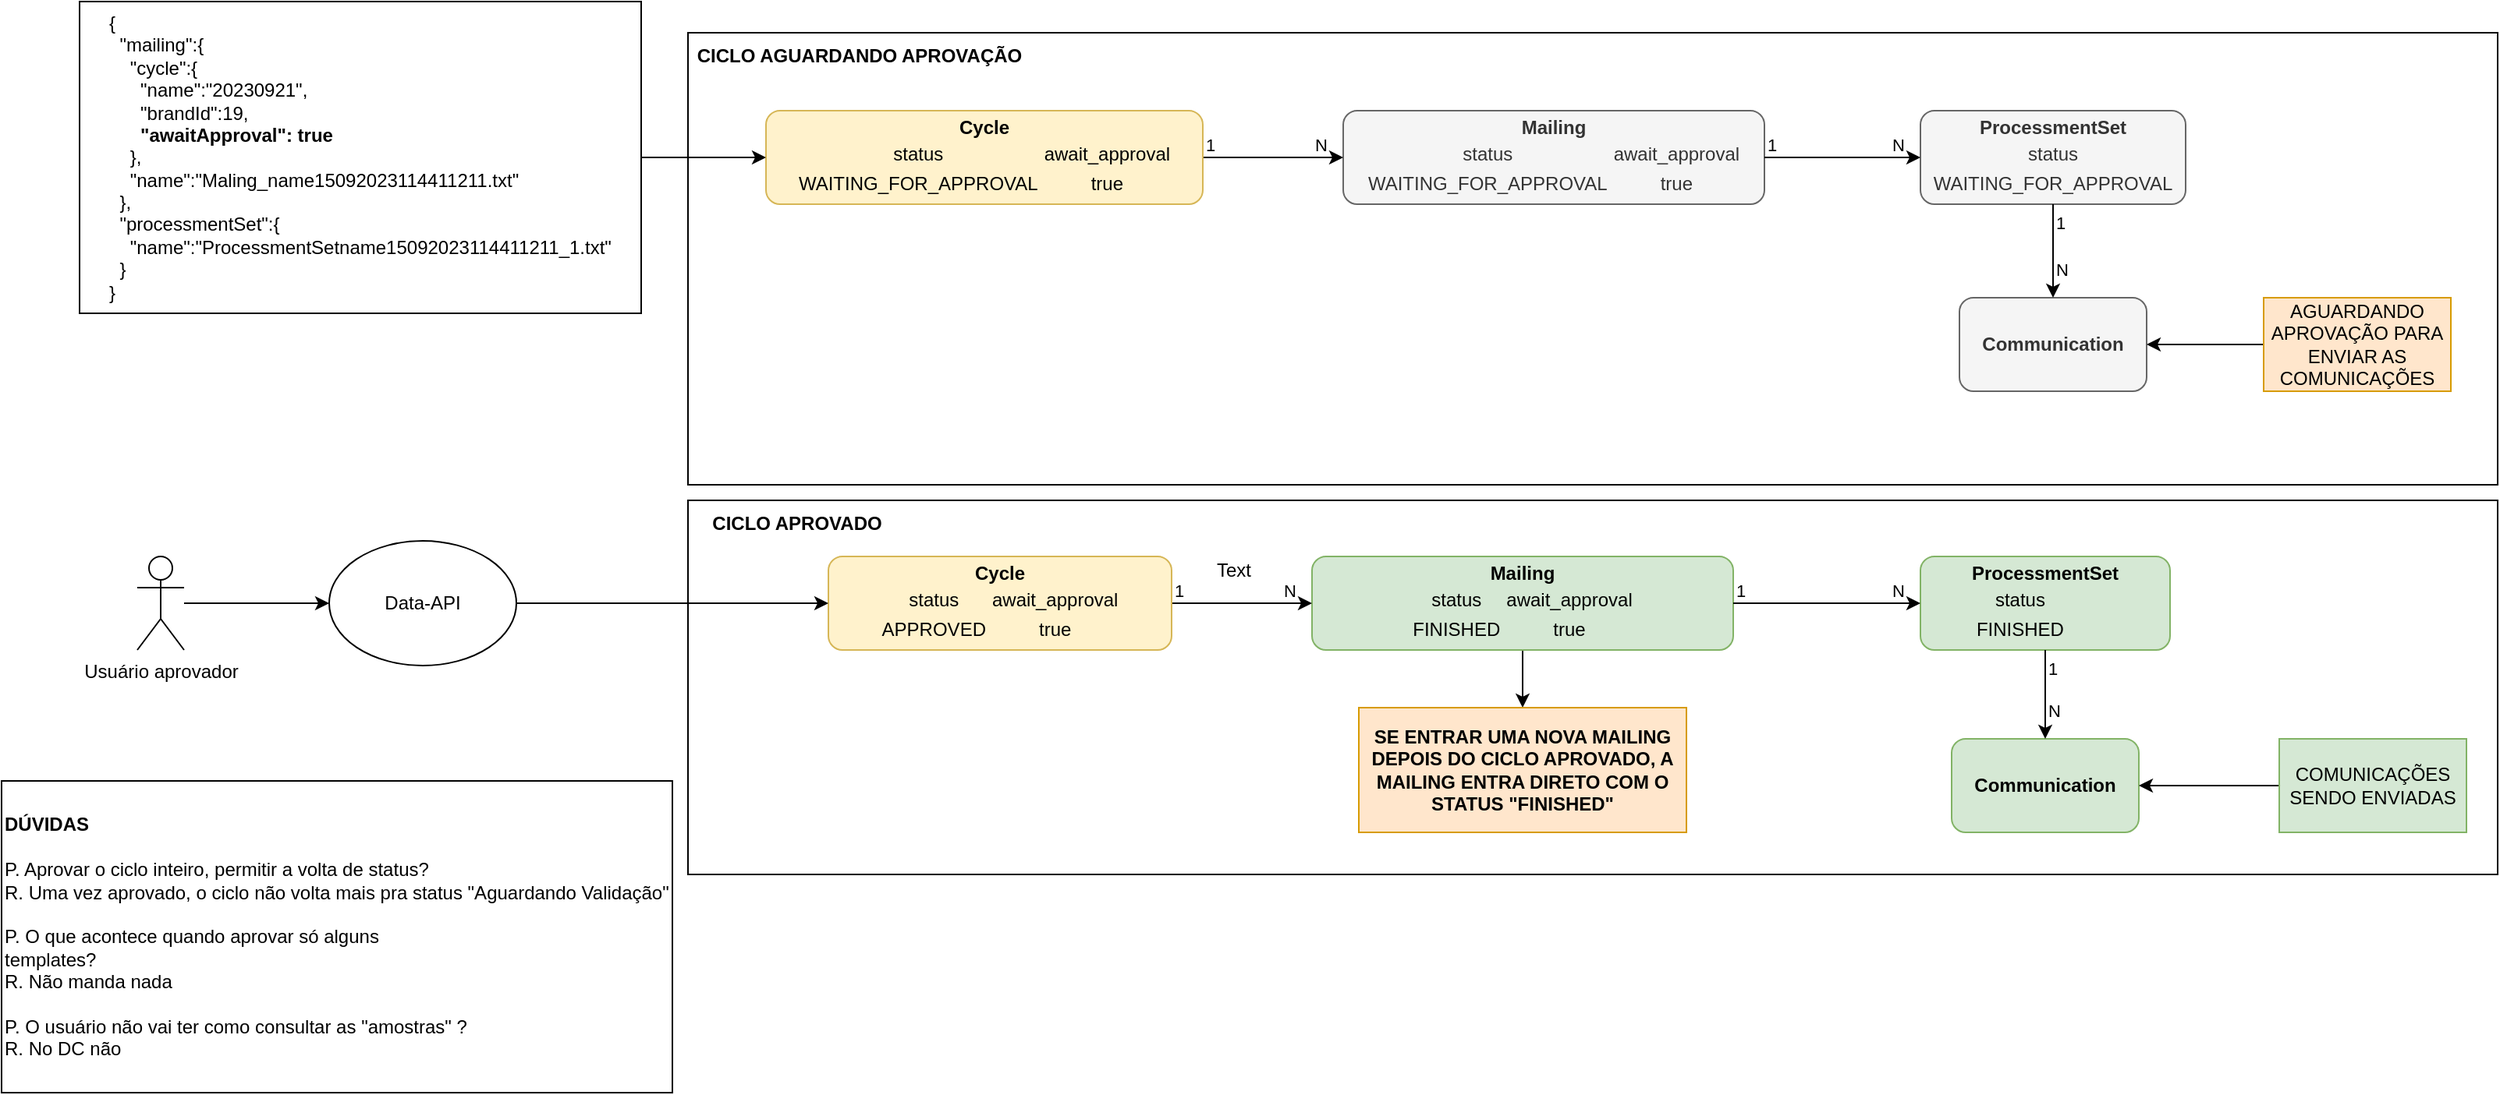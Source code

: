 <mxfile version="22.0.2" type="github" pages="4">
  <diagram id="71OG-30ABKDaulisGDoo" name="Sequencia Aprovação de Ciclo">
    <mxGraphModel dx="2429" dy="714" grid="1" gridSize="10" guides="1" tooltips="1" connect="1" arrows="1" fold="1" page="1" pageScale="1" pageWidth="827" pageHeight="1169" math="0" shadow="0">
      <root>
        <mxCell id="0" />
        <mxCell id="1" parent="0" />
        <mxCell id="WtpHI7r_ZESBK9xusWfh-1" value="" style="rounded=0;whiteSpace=wrap;html=1;" parent="1" vertex="1">
          <mxGeometry x="-90" y="350" width="1160" height="240" as="geometry" />
        </mxCell>
        <mxCell id="WtpHI7r_ZESBK9xusWfh-2" value="" style="rounded=0;whiteSpace=wrap;html=1;" parent="1" vertex="1">
          <mxGeometry x="-90" y="50" width="1160" height="290" as="geometry" />
        </mxCell>
        <mxCell id="WtpHI7r_ZESBK9xusWfh-3" value="&lt;b&gt;Mailing&lt;/b&gt;&lt;br&gt;&lt;table&gt;&lt;tbody&gt;&lt;tr&gt;&lt;td&gt;status&lt;/td&gt;&lt;td&gt;await_approval&lt;/td&gt;&lt;/tr&gt;&lt;tr&gt;&lt;td&gt;WAITING_FOR_APPROVAL&lt;/td&gt;&lt;td&gt;true&lt;/td&gt;&lt;/tr&gt;&lt;/tbody&gt;&lt;/table&gt;" style="rounded=1;whiteSpace=wrap;html=1;fillColor=#f5f5f5;strokeColor=#666666;fontColor=#333333;" parent="1" vertex="1">
          <mxGeometry x="330" y="100" width="270" height="60" as="geometry" />
        </mxCell>
        <mxCell id="WtpHI7r_ZESBK9xusWfh-4" value="&lt;b&gt;ProcessmentSet&lt;br&gt;&lt;/b&gt;&lt;table&gt;&lt;tbody&gt;&lt;tr&gt;&lt;td&gt;status&lt;/td&gt;&lt;/tr&gt;&lt;tr&gt;&lt;td&gt;WAITING_FOR_APPROVAL&lt;/td&gt;&lt;/tr&gt;&lt;/tbody&gt;&lt;/table&gt;" style="rounded=1;whiteSpace=wrap;html=1;fillColor=#f5f5f5;strokeColor=#666666;fontColor=#333333;" parent="1" vertex="1">
          <mxGeometry x="700" y="100" width="170" height="60" as="geometry" />
        </mxCell>
        <mxCell id="WtpHI7r_ZESBK9xusWfh-5" value="&lt;b&gt;Communication&lt;/b&gt;" style="rounded=1;whiteSpace=wrap;html=1;fillColor=#f5f5f5;strokeColor=#666666;fontColor=#333333;" parent="1" vertex="1">
          <mxGeometry x="725" y="220" width="120" height="60" as="geometry" />
        </mxCell>
        <mxCell id="WtpHI7r_ZESBK9xusWfh-6" value="" style="endArrow=classic;html=1;rounded=0;" parent="1" source="WtpHI7r_ZESBK9xusWfh-3" target="WtpHI7r_ZESBK9xusWfh-4" edge="1">
          <mxGeometry relative="1" as="geometry">
            <mxPoint x="330" y="400" as="sourcePoint" />
            <mxPoint x="490" y="400" as="targetPoint" />
          </mxGeometry>
        </mxCell>
        <mxCell id="WtpHI7r_ZESBK9xusWfh-7" value="1" style="edgeLabel;resizable=0;html=1;align=left;verticalAlign=bottom;" parent="WtpHI7r_ZESBK9xusWfh-6" connectable="0" vertex="1">
          <mxGeometry x="-1" relative="1" as="geometry" />
        </mxCell>
        <mxCell id="WtpHI7r_ZESBK9xusWfh-8" value="N" style="edgeLabel;resizable=0;html=1;align=right;verticalAlign=bottom;" parent="WtpHI7r_ZESBK9xusWfh-6" connectable="0" vertex="1">
          <mxGeometry x="1" relative="1" as="geometry">
            <mxPoint x="-10" as="offset" />
          </mxGeometry>
        </mxCell>
        <mxCell id="WtpHI7r_ZESBK9xusWfh-9" value="" style="endArrow=classic;html=1;rounded=0;" parent="1" source="WtpHI7r_ZESBK9xusWfh-4" target="WtpHI7r_ZESBK9xusWfh-5" edge="1">
          <mxGeometry relative="1" as="geometry">
            <mxPoint x="390" y="440" as="sourcePoint" />
            <mxPoint x="570" y="440" as="targetPoint" />
            <Array as="points" />
          </mxGeometry>
        </mxCell>
        <mxCell id="WtpHI7r_ZESBK9xusWfh-10" value="1" style="edgeLabel;resizable=0;html=1;align=left;verticalAlign=bottom;" parent="WtpHI7r_ZESBK9xusWfh-9" connectable="0" vertex="1">
          <mxGeometry x="-1" relative="1" as="geometry">
            <mxPoint y="20" as="offset" />
          </mxGeometry>
        </mxCell>
        <mxCell id="WtpHI7r_ZESBK9xusWfh-11" value="N" style="edgeLabel;resizable=0;html=1;align=right;verticalAlign=bottom;" parent="WtpHI7r_ZESBK9xusWfh-9" connectable="0" vertex="1">
          <mxGeometry x="1" relative="1" as="geometry">
            <mxPoint x="10" y="-10" as="offset" />
          </mxGeometry>
        </mxCell>
        <mxCell id="WtpHI7r_ZESBK9xusWfh-12" value="" style="endArrow=classic;html=1;rounded=0;" parent="1" source="WtpHI7r_ZESBK9xusWfh-15" target="WtpHI7r_ZESBK9xusWfh-3" edge="1">
          <mxGeometry relative="1" as="geometry">
            <mxPoint x="460" y="140" as="sourcePoint" />
            <mxPoint x="570" y="140" as="targetPoint" />
          </mxGeometry>
        </mxCell>
        <mxCell id="WtpHI7r_ZESBK9xusWfh-13" value="1" style="edgeLabel;resizable=0;html=1;align=left;verticalAlign=bottom;" parent="WtpHI7r_ZESBK9xusWfh-12" connectable="0" vertex="1">
          <mxGeometry x="-1" relative="1" as="geometry" />
        </mxCell>
        <mxCell id="WtpHI7r_ZESBK9xusWfh-14" value="N" style="edgeLabel;resizable=0;html=1;align=right;verticalAlign=bottom;" parent="WtpHI7r_ZESBK9xusWfh-12" connectable="0" vertex="1">
          <mxGeometry x="1" relative="1" as="geometry">
            <mxPoint x="-10" as="offset" />
          </mxGeometry>
        </mxCell>
        <mxCell id="WtpHI7r_ZESBK9xusWfh-15" value="&lt;b&gt;Cycle&lt;/b&gt;&lt;table&gt;&lt;tbody&gt;&lt;tr&gt;&lt;td&gt;status&lt;br&gt;&lt;/td&gt;&lt;td&gt;await_approval&lt;/td&gt;&lt;/tr&gt;&lt;tr&gt;&lt;td&gt;WAITING_FOR_APPROVAL&lt;/td&gt;&lt;td&gt;true&lt;/td&gt;&lt;/tr&gt;&lt;/tbody&gt;&lt;/table&gt;" style="rounded=1;whiteSpace=wrap;html=1;align=center;fillColor=#fff2cc;strokeColor=#d6b656;" parent="1" vertex="1">
          <mxGeometry x="-40" y="100" width="280" height="60" as="geometry" />
        </mxCell>
        <mxCell id="WtpHI7r_ZESBK9xusWfh-16" value="" style="edgeStyle=orthogonalEdgeStyle;rounded=0;orthogonalLoop=1;jettySize=auto;html=1;" parent="1" source="WtpHI7r_ZESBK9xusWfh-17" target="WtpHI7r_ZESBK9xusWfh-42" edge="1">
          <mxGeometry relative="1" as="geometry" />
        </mxCell>
        <mxCell id="WtpHI7r_ZESBK9xusWfh-17" value="&lt;b&gt;Mailing&lt;/b&gt;&lt;br&gt;&lt;table&gt;&lt;tbody&gt;&lt;tr&gt;&lt;td&gt;status&lt;/td&gt;&lt;td&gt;await_approval&lt;/td&gt;&lt;/tr&gt;&lt;tr&gt;&lt;td&gt;FINISHED&lt;/td&gt;&lt;td&gt;true&lt;/td&gt;&lt;/tr&gt;&lt;/tbody&gt;&lt;/table&gt;" style="rounded=1;whiteSpace=wrap;html=1;fillColor=#d5e8d4;strokeColor=#82b366;" parent="1" vertex="1">
          <mxGeometry x="310" y="386" width="270" height="60" as="geometry" />
        </mxCell>
        <mxCell id="WtpHI7r_ZESBK9xusWfh-18" value="&lt;b&gt;ProcessmentSet&lt;br&gt;&lt;/b&gt;&lt;table&gt;&lt;tbody&gt;&lt;tr&gt;&lt;td&gt;status&lt;/td&gt;&lt;/tr&gt;&lt;tr&gt;&lt;td&gt;FINISHED&lt;/td&gt;&lt;/tr&gt;&lt;/tbody&gt;&lt;/table&gt;" style="rounded=1;whiteSpace=wrap;html=1;fillColor=#d5e8d4;strokeColor=#82b366;" parent="1" vertex="1">
          <mxGeometry x="700" y="386" width="160" height="60" as="geometry" />
        </mxCell>
        <mxCell id="WtpHI7r_ZESBK9xusWfh-19" value="&lt;b&gt;Communication&lt;/b&gt;" style="rounded=1;whiteSpace=wrap;html=1;fillColor=#d5e8d4;strokeColor=#82b366;" parent="1" vertex="1">
          <mxGeometry x="720" y="503" width="120" height="60" as="geometry" />
        </mxCell>
        <mxCell id="WtpHI7r_ZESBK9xusWfh-20" value="" style="endArrow=classic;html=1;rounded=0;" parent="1" source="WtpHI7r_ZESBK9xusWfh-17" target="WtpHI7r_ZESBK9xusWfh-18" edge="1">
          <mxGeometry relative="1" as="geometry">
            <mxPoint x="310" y="670" as="sourcePoint" />
            <mxPoint x="470" y="670" as="targetPoint" />
          </mxGeometry>
        </mxCell>
        <mxCell id="WtpHI7r_ZESBK9xusWfh-21" value="1" style="edgeLabel;resizable=0;html=1;align=left;verticalAlign=bottom;" parent="WtpHI7r_ZESBK9xusWfh-20" connectable="0" vertex="1">
          <mxGeometry x="-1" relative="1" as="geometry" />
        </mxCell>
        <mxCell id="WtpHI7r_ZESBK9xusWfh-22" value="N" style="edgeLabel;resizable=0;html=1;align=right;verticalAlign=bottom;" parent="WtpHI7r_ZESBK9xusWfh-20" connectable="0" vertex="1">
          <mxGeometry x="1" relative="1" as="geometry">
            <mxPoint x="-10" as="offset" />
          </mxGeometry>
        </mxCell>
        <mxCell id="WtpHI7r_ZESBK9xusWfh-23" value="" style="endArrow=classic;html=1;rounded=0;" parent="1" source="WtpHI7r_ZESBK9xusWfh-18" target="WtpHI7r_ZESBK9xusWfh-19" edge="1">
          <mxGeometry relative="1" as="geometry">
            <mxPoint x="370" y="710" as="sourcePoint" />
            <mxPoint x="550" y="710" as="targetPoint" />
            <Array as="points" />
          </mxGeometry>
        </mxCell>
        <mxCell id="WtpHI7r_ZESBK9xusWfh-24" value="1" style="edgeLabel;resizable=0;html=1;align=left;verticalAlign=bottom;" parent="WtpHI7r_ZESBK9xusWfh-23" connectable="0" vertex="1">
          <mxGeometry x="-1" relative="1" as="geometry">
            <mxPoint y="20" as="offset" />
          </mxGeometry>
        </mxCell>
        <mxCell id="WtpHI7r_ZESBK9xusWfh-25" value="N" style="edgeLabel;resizable=0;html=1;align=right;verticalAlign=bottom;" parent="WtpHI7r_ZESBK9xusWfh-23" connectable="0" vertex="1">
          <mxGeometry x="1" relative="1" as="geometry">
            <mxPoint x="10" y="-10" as="offset" />
          </mxGeometry>
        </mxCell>
        <mxCell id="WtpHI7r_ZESBK9xusWfh-26" value="" style="endArrow=classic;html=1;rounded=0;" parent="1" source="WtpHI7r_ZESBK9xusWfh-29" target="WtpHI7r_ZESBK9xusWfh-17" edge="1">
          <mxGeometry relative="1" as="geometry">
            <mxPoint x="440" y="410" as="sourcePoint" />
            <mxPoint x="550" y="410" as="targetPoint" />
          </mxGeometry>
        </mxCell>
        <mxCell id="WtpHI7r_ZESBK9xusWfh-27" value="1" style="edgeLabel;resizable=0;html=1;align=left;verticalAlign=bottom;" parent="WtpHI7r_ZESBK9xusWfh-26" connectable="0" vertex="1">
          <mxGeometry x="-1" relative="1" as="geometry" />
        </mxCell>
        <mxCell id="WtpHI7r_ZESBK9xusWfh-28" value="N" style="edgeLabel;resizable=0;html=1;align=right;verticalAlign=bottom;" parent="WtpHI7r_ZESBK9xusWfh-26" connectable="0" vertex="1">
          <mxGeometry x="1" relative="1" as="geometry">
            <mxPoint x="-10" as="offset" />
          </mxGeometry>
        </mxCell>
        <mxCell id="WtpHI7r_ZESBK9xusWfh-29" value="&lt;b&gt;Cycle&lt;/b&gt;&lt;table&gt;&lt;tbody&gt;&lt;tr&gt;&lt;td&gt;status&lt;br&gt;&lt;/td&gt;&lt;td&gt;await_approval&lt;/td&gt;&lt;/tr&gt;&lt;tr&gt;&lt;td&gt;APPROVED&lt;/td&gt;&lt;td&gt;true&lt;/td&gt;&lt;/tr&gt;&lt;/tbody&gt;&lt;/table&gt;" style="rounded=1;whiteSpace=wrap;html=1;align=center;fillColor=#fff2cc;strokeColor=#d6b656;" parent="1" vertex="1">
          <mxGeometry y="386" width="220" height="60" as="geometry" />
        </mxCell>
        <mxCell id="WtpHI7r_ZESBK9xusWfh-30" value="" style="edgeStyle=orthogonalEdgeStyle;rounded=0;orthogonalLoop=1;jettySize=auto;html=1;" parent="1" source="WtpHI7r_ZESBK9xusWfh-31" target="WtpHI7r_ZESBK9xusWfh-5" edge="1">
          <mxGeometry relative="1" as="geometry" />
        </mxCell>
        <mxCell id="WtpHI7r_ZESBK9xusWfh-31" value="AGUARDANDO APROVAÇÃO PARA ENVIAR AS COMUNICAÇÕES" style="rounded=0;whiteSpace=wrap;html=1;fillColor=#ffe6cc;strokeColor=#d79b00;" parent="1" vertex="1">
          <mxGeometry x="920" y="220" width="120" height="60" as="geometry" />
        </mxCell>
        <mxCell id="WtpHI7r_ZESBK9xusWfh-32" value="" style="edgeStyle=orthogonalEdgeStyle;rounded=0;orthogonalLoop=1;jettySize=auto;html=1;" parent="1" source="WtpHI7r_ZESBK9xusWfh-33" target="WtpHI7r_ZESBK9xusWfh-19" edge="1">
          <mxGeometry relative="1" as="geometry" />
        </mxCell>
        <mxCell id="WtpHI7r_ZESBK9xusWfh-33" value="COMUNICAÇÕES SENDO ENVIADAS" style="rounded=0;whiteSpace=wrap;html=1;fillColor=#d5e8d4;strokeColor=#82b366;" parent="1" vertex="1">
          <mxGeometry x="930" y="503" width="120" height="60" as="geometry" />
        </mxCell>
        <mxCell id="WtpHI7r_ZESBK9xusWfh-34" value="CICLO APROVADO" style="text;html=1;strokeColor=none;fillColor=none;align=center;verticalAlign=middle;whiteSpace=wrap;rounded=0;fontStyle=1" parent="1" vertex="1">
          <mxGeometry x="-90" y="350" width="140" height="30" as="geometry" />
        </mxCell>
        <mxCell id="WtpHI7r_ZESBK9xusWfh-35" value="CICLO AGUARDANDO APROVAÇÃO" style="text;html=1;strokeColor=none;fillColor=none;align=center;verticalAlign=middle;whiteSpace=wrap;rounded=0;fontStyle=1" parent="1" vertex="1">
          <mxGeometry x="-90" y="50" width="220" height="30" as="geometry" />
        </mxCell>
        <mxCell id="WtpHI7r_ZESBK9xusWfh-36" style="edgeStyle=orthogonalEdgeStyle;rounded=0;orthogonalLoop=1;jettySize=auto;html=1;" parent="1" source="WtpHI7r_ZESBK9xusWfh-37" target="WtpHI7r_ZESBK9xusWfh-15" edge="1">
          <mxGeometry relative="1" as="geometry" />
        </mxCell>
        <mxCell id="WtpHI7r_ZESBK9xusWfh-37" value="&lt;div style=&quot;border-color: var(--border-color); text-align: left;&quot;&gt;{&lt;/div&gt;&lt;div style=&quot;border-color: var(--border-color); text-align: left;&quot;&gt;&amp;nbsp; &quot;mailing&quot;:{&lt;/div&gt;&lt;div style=&quot;border-color: var(--border-color); text-align: left;&quot;&gt;&amp;nbsp; &amp;nbsp; &quot;cycle&quot;:{&lt;/div&gt;&lt;div style=&quot;border-color: var(--border-color); text-align: left;&quot;&gt;&amp;nbsp; &amp;nbsp; &amp;nbsp; &quot;name&quot;:&quot;20230921&quot;,&lt;/div&gt;&lt;div style=&quot;border-color: var(--border-color); text-align: left;&quot;&gt;&amp;nbsp; &amp;nbsp; &amp;nbsp; &quot;brandId&quot;:19,&lt;/div&gt;&lt;div style=&quot;border-color: var(--border-color); text-align: left;&quot;&gt;&amp;nbsp;&amp;nbsp;&amp;nbsp;&amp;nbsp;&amp;nbsp; &lt;b&gt;&quot;awaitApproval&quot;: true&lt;/b&gt;&lt;/div&gt;&lt;div style=&quot;border-color: var(--border-color); text-align: left;&quot;&gt;&amp;nbsp; &amp;nbsp; },&lt;/div&gt;&lt;div style=&quot;border-color: var(--border-color); text-align: left;&quot;&gt;&amp;nbsp; &amp;nbsp; &quot;name&quot;:&quot;Maling_name15092023114411211.txt&quot;&lt;/div&gt;&lt;div style=&quot;border-color: var(--border-color); text-align: left;&quot;&gt;&amp;nbsp; },&lt;/div&gt;&lt;div style=&quot;border-color: var(--border-color); text-align: left;&quot;&gt;&amp;nbsp; &quot;processmentSet&quot;:{&lt;/div&gt;&lt;div style=&quot;border-color: var(--border-color); text-align: left;&quot;&gt;&amp;nbsp; &amp;nbsp; &quot;name&quot;:&quot;ProcessmentSetname15092023114411211_1.txt&quot;&lt;/div&gt;&lt;div style=&quot;border-color: var(--border-color); text-align: left;&quot;&gt;&amp;nbsp; }&lt;/div&gt;&lt;div style=&quot;border-color: var(--border-color); text-align: left;&quot;&gt;}&lt;/div&gt;" style="rounded=0;whiteSpace=wrap;html=1;" parent="1" vertex="1">
          <mxGeometry x="-480" y="30" width="360" height="200" as="geometry" />
        </mxCell>
        <mxCell id="WtpHI7r_ZESBK9xusWfh-38" value="" style="edgeStyle=orthogonalEdgeStyle;rounded=0;orthogonalLoop=1;jettySize=auto;html=1;" parent="1" source="WtpHI7r_ZESBK9xusWfh-39" target="WtpHI7r_ZESBK9xusWfh-41" edge="1">
          <mxGeometry relative="1" as="geometry" />
        </mxCell>
        <mxCell id="WtpHI7r_ZESBK9xusWfh-39" value="Usuário aprovador" style="shape=umlActor;verticalLabelPosition=bottom;verticalAlign=top;html=1;outlineConnect=0;" parent="1" vertex="1">
          <mxGeometry x="-443" y="386" width="30" height="60" as="geometry" />
        </mxCell>
        <mxCell id="WtpHI7r_ZESBK9xusWfh-40" style="edgeStyle=orthogonalEdgeStyle;rounded=0;orthogonalLoop=1;jettySize=auto;html=1;" parent="1" source="WtpHI7r_ZESBK9xusWfh-41" target="WtpHI7r_ZESBK9xusWfh-29" edge="1">
          <mxGeometry relative="1" as="geometry" />
        </mxCell>
        <mxCell id="WtpHI7r_ZESBK9xusWfh-41" value="Data-API" style="ellipse;whiteSpace=wrap;html=1;" parent="1" vertex="1">
          <mxGeometry x="-320" y="376" width="120" height="80" as="geometry" />
        </mxCell>
        <mxCell id="WtpHI7r_ZESBK9xusWfh-42" value="SE ENTRAR UMA NOVA MAILING DEPOIS DO CICLO APROVADO, A MAILING ENTRA DIRETO COM O STATUS &quot;FINISHED&quot;" style="rounded=0;whiteSpace=wrap;html=1;fillColor=#ffe6cc;strokeColor=#d79b00;fontStyle=1" parent="1" vertex="1">
          <mxGeometry x="340" y="483" width="210" height="80" as="geometry" />
        </mxCell>
        <mxCell id="WtpHI7r_ZESBK9xusWfh-43" value="Text" style="text;html=1;strokeColor=none;fillColor=none;align=center;verticalAlign=middle;whiteSpace=wrap;rounded=0;" parent="1" vertex="1">
          <mxGeometry x="230" y="380" width="60" height="30" as="geometry" />
        </mxCell>
        <mxCell id="WtpHI7r_ZESBK9xusWfh-45" value="&lt;b style=&quot;border-color: var(--border-color);&quot;&gt;DÚVIDAS&lt;br style=&quot;border-color: var(--border-color);&quot;&gt;&lt;/b&gt;&lt;br style=&quot;border-color: var(--border-color);&quot;&gt;P. Aprovar o ciclo inteiro, permitir a volta de status?&lt;br style=&quot;border-color: var(--border-color);&quot;&gt;&lt;span style=&quot;&quot;&gt;R. Uma vez aprovado, o ciclo não volta mais pra status &quot;Aguardando Validação&quot;&lt;/span&gt;&lt;br style=&quot;border-color: var(--border-color);&quot;&gt;&lt;br style=&quot;border-color: var(--border-color);&quot;&gt;&lt;span style=&quot;&quot;&gt;P. O que acontece quando aprovar só alguns&lt;/span&gt;&lt;br style=&quot;border-color: var(--border-color);&quot;&gt;&lt;span style=&quot;&quot;&gt;templates?&lt;/span&gt;&lt;br style=&quot;border-color: var(--border-color);&quot;&gt;&lt;span style=&quot;&quot;&gt;R. Não manda nada&lt;/span&gt;&lt;br style=&quot;border-color: var(--border-color);&quot;&gt;&lt;br style=&quot;border-color: var(--border-color);&quot;&gt;&lt;span style=&quot;&quot;&gt;P. O usuário não vai ter como consultar as &quot;amostras&quot; ?&lt;/span&gt;&lt;br style=&quot;border-color: var(--border-color);&quot;&gt;&lt;span style=&quot;&quot;&gt;R. No DC não&lt;/span&gt;" style="rounded=0;whiteSpace=wrap;html=1;align=left;" parent="1" vertex="1">
          <mxGeometry x="-530" y="530" width="430" height="200" as="geometry" />
        </mxCell>
      </root>
    </mxGraphModel>
  </diagram>
  <diagram id="0hzNqZ-0HKCYOSR2Ivjf" name="Cenário Ciclo Aguardando Aprovação">
    <mxGraphModel dx="2429" dy="714" grid="1" gridSize="10" guides="1" tooltips="1" connect="1" arrows="1" fold="1" page="1" pageScale="1" pageWidth="827" pageHeight="1169" math="0" shadow="0">
      <root>
        <mxCell id="0" />
        <mxCell id="1" parent="0" />
        <mxCell id="8OfKFvVVNwhgVETorVO7-4" value="" style="rounded=0;whiteSpace=wrap;html=1;fillColor=#b1ddf0;strokeColor=#10739e;" parent="1" vertex="1">
          <mxGeometry x="-310" y="870" width="1410" height="290" as="geometry" />
        </mxCell>
        <mxCell id="8OfKFvVVNwhgVETorVO7-3" value="" style="rounded=0;whiteSpace=wrap;html=1;fillColor=#b0e3e6;strokeColor=#0e8088;" parent="1" vertex="1">
          <mxGeometry x="-310" y="610" width="1410" height="260" as="geometry" />
        </mxCell>
        <mxCell id="8OfKFvVVNwhgVETorVO7-2" value="" style="rounded=0;whiteSpace=wrap;html=1;fillColor=#f5f5f5;strokeColor=#666666;fontColor=#333333;" parent="1" vertex="1">
          <mxGeometry x="-310" y="20" width="1410" height="230" as="geometry" />
        </mxCell>
        <mxCell id="8OfKFvVVNwhgVETorVO7-1" value="" style="rounded=0;whiteSpace=wrap;html=1;fillColor=#dae8fc;strokeColor=#6c8ebf;" parent="1" vertex="1">
          <mxGeometry x="-310" y="250" width="1410" height="360" as="geometry" />
        </mxCell>
        <mxCell id="Rn0e0Sy45onSh28boRq6-18" style="edgeStyle=orthogonalEdgeStyle;rounded=0;orthogonalLoop=1;jettySize=auto;html=1;" parent="1" source="k4zt-d1F4ld27Xl1LYR--1" target="Rn0e0Sy45onSh28boRq6-15" edge="1">
          <mxGeometry relative="1" as="geometry">
            <Array as="points">
              <mxPoint x="330" y="90" />
              <mxPoint x="330" y="90" />
            </Array>
          </mxGeometry>
        </mxCell>
        <mxCell id="k4zt-d1F4ld27Xl1LYR--1" value="&lt;div style=&quot;border-color: var(--border-color); text-align: left;&quot;&gt;{&lt;/div&gt;&lt;div style=&quot;border-color: var(--border-color); text-align: left;&quot;&gt;&amp;nbsp; &quot;mailing&quot;:{&lt;/div&gt;&lt;div style=&quot;border-color: var(--border-color); text-align: left;&quot;&gt;&amp;nbsp; &amp;nbsp; &quot;cycle&quot;:{&lt;/div&gt;&lt;div style=&quot;border-color: var(--border-color); text-align: left;&quot;&gt;&amp;nbsp; &amp;nbsp; &amp;nbsp; &quot;name&quot;:&quot;20230921&quot;,&lt;/div&gt;&lt;div style=&quot;border-color: var(--border-color); text-align: left;&quot;&gt;&amp;nbsp; &amp;nbsp; &amp;nbsp; &quot;brandId&quot;:19&lt;/div&gt;&lt;div style=&quot;border-color: var(--border-color); text-align: left;&quot;&gt;&amp;nbsp; &amp;nbsp; },&lt;/div&gt;&lt;div style=&quot;border-color: var(--border-color); text-align: left;&quot;&gt;&amp;nbsp; &amp;nbsp; &quot;name&quot;:&quot;Maling_name15092023114411211.txt&quot;&lt;/div&gt;&lt;div style=&quot;border-color: var(--border-color); text-align: left;&quot;&gt;&amp;nbsp; }&lt;/div&gt;&lt;div style=&quot;border-color: var(--border-color); text-align: left;&quot;&gt;}&lt;/div&gt;" style="rounded=0;whiteSpace=wrap;html=1;" parent="1" vertex="1">
          <mxGeometry x="-80" y="40" width="310" height="200" as="geometry" />
        </mxCell>
        <mxCell id="t-vkJnTV5jXpFCpWrTl7-1" value="&lt;b&gt;Mailing&lt;/b&gt;&lt;br&gt;&lt;table&gt;&lt;tbody&gt;&lt;tr&gt;&lt;td&gt;status&lt;/td&gt;&lt;td&gt;await_approval&lt;/td&gt;&lt;/tr&gt;&lt;tr&gt;&lt;td&gt;CREATED&lt;/td&gt;&lt;td&gt;NULL&lt;/td&gt;&lt;/tr&gt;&lt;/tbody&gt;&lt;/table&gt;" style="rounded=1;whiteSpace=wrap;html=1;fillColor=#d5e8d4;strokeColor=#82b366;" parent="1" vertex="1">
          <mxGeometry x="720" y="160" width="206" height="60" as="geometry" />
        </mxCell>
        <mxCell id="t-vkJnTV5jXpFCpWrTl7-4" value="" style="edgeStyle=orthogonalEdgeStyle;rounded=0;orthogonalLoop=1;jettySize=auto;html=1;" parent="1" source="t-vkJnTV5jXpFCpWrTl7-2" target="k4zt-d1F4ld27Xl1LYR--1" edge="1">
          <mxGeometry relative="1" as="geometry" />
        </mxCell>
        <mxCell id="t-vkJnTV5jXpFCpWrTl7-2" value="Recepção&lt;br&gt;SCP" style="ellipse;whiteSpace=wrap;html=1;" parent="1" vertex="1">
          <mxGeometry x="-280" y="100" width="120" height="80" as="geometry" />
        </mxCell>
        <mxCell id="t-vkJnTV5jXpFCpWrTl7-3" value="Inicio de Processamento&lt;br&gt;SCP" style="ellipse;whiteSpace=wrap;html=1;" parent="1" vertex="1">
          <mxGeometry x="-290" y="390" width="120" height="80" as="geometry" />
        </mxCell>
        <mxCell id="H7PqtL7XG2RYzvDJvNn9-1" value="&lt;b&gt;Cycle&lt;/b&gt;&lt;table&gt;&lt;tbody&gt;&lt;tr&gt;&lt;td&gt;status&lt;br&gt;&lt;/td&gt;&lt;td&gt;await_approval&lt;/td&gt;&lt;/tr&gt;&lt;tr&gt;&lt;td&gt;ACTIVE&lt;/td&gt;&lt;td&gt;NULL&lt;/td&gt;&lt;/tr&gt;&lt;/tbody&gt;&lt;/table&gt;" style="rounded=1;whiteSpace=wrap;html=1;align=center;fillColor=#fff2cc;strokeColor=#d6b656;" parent="1" vertex="1">
          <mxGeometry x="520" y="160" width="170" height="60" as="geometry" />
        </mxCell>
        <mxCell id="Rn0e0Sy45onSh28boRq6-2" value="&lt;b&gt;Mailing&lt;/b&gt;&lt;br&gt;&lt;table&gt;&lt;tbody&gt;&lt;tr&gt;&lt;td&gt;status&lt;/td&gt;&lt;td&gt;await_approval&lt;/td&gt;&lt;/tr&gt;&lt;tr&gt;&lt;td&gt;PROCESSING&lt;/td&gt;&lt;td&gt;true&lt;/td&gt;&lt;/tr&gt;&lt;/tbody&gt;&lt;/table&gt;" style="rounded=1;whiteSpace=wrap;html=1;fillColor=#d5e8d4;strokeColor=#82b366;" parent="1" vertex="1">
          <mxGeometry x="780" y="480" width="206" height="60" as="geometry" />
        </mxCell>
        <mxCell id="Rn0e0Sy45onSh28boRq6-3" value="&lt;b&gt;Cycle&lt;/b&gt;&lt;table&gt;&lt;tbody&gt;&lt;tr&gt;&lt;td&gt;status&lt;br&gt;&lt;/td&gt;&lt;td&gt;await_approval&lt;/td&gt;&lt;/tr&gt;&lt;tr&gt;&lt;td&gt;ACTIVE&lt;/td&gt;&lt;td&gt;true&lt;/td&gt;&lt;/tr&gt;&lt;/tbody&gt;&lt;/table&gt;" style="rounded=1;whiteSpace=wrap;html=1;align=center;fillColor=#fff2cc;strokeColor=#d6b656;" parent="1" vertex="1">
          <mxGeometry x="480" y="480" width="265" height="60" as="geometry" />
        </mxCell>
        <mxCell id="Rn0e0Sy45onSh28boRq6-8" value="" style="edgeStyle=orthogonalEdgeStyle;rounded=0;orthogonalLoop=1;jettySize=auto;html=1;" parent="1" source="Rn0e0Sy45onSh28boRq6-5" target="Rn0e0Sy45onSh28boRq6-6" edge="1">
          <mxGeometry relative="1" as="geometry" />
        </mxCell>
        <mxCell id="Rn0e0Sy45onSh28boRq6-5" value="Integration API" style="sketch=0;outlineConnect=0;fontColor=#232F3E;gradientColor=none;fillColor=#232F3D;strokeColor=none;dashed=0;verticalLabelPosition=bottom;verticalAlign=top;align=center;html=1;fontSize=12;fontStyle=0;aspect=fixed;pointerEvents=1;shape=mxgraph.aws4.gear;" parent="1" vertex="1">
          <mxGeometry x="520" y="295" width="30" height="30" as="geometry" />
        </mxCell>
        <mxCell id="Rn0e0Sy45onSh28boRq6-12" value="" style="edgeStyle=orthogonalEdgeStyle;rounded=0;orthogonalLoop=1;jettySize=auto;html=1;" parent="1" source="Rn0e0Sy45onSh28boRq6-6" target="Rn0e0Sy45onSh28boRq6-10" edge="1">
          <mxGeometry relative="1" as="geometry" />
        </mxCell>
        <mxCell id="Rn0e0Sy45onSh28boRq6-6" value="Data API" style="sketch=0;outlineConnect=0;fontColor=#232F3E;gradientColor=none;fillColor=#232F3D;strokeColor=none;dashed=0;verticalLabelPosition=bottom;verticalAlign=top;align=center;html=1;fontSize=12;fontStyle=0;aspect=fixed;pointerEvents=1;shape=mxgraph.aws4.gear;" parent="1" vertex="1">
          <mxGeometry x="609" y="295" width="30" height="30" as="geometry" />
        </mxCell>
        <mxCell id="Rn0e0Sy45onSh28boRq6-9" value="" style="edgeStyle=orthogonalEdgeStyle;rounded=0;orthogonalLoop=1;jettySize=auto;html=1;" parent="1" source="t-vkJnTV5jXpFCpWrTl7-3" target="H7PqtL7XG2RYzvDJvNn9-2" edge="1">
          <mxGeometry relative="1" as="geometry">
            <mxPoint x="-140" y="360" as="sourcePoint" />
            <mxPoint x="40" y="570" as="targetPoint" />
          </mxGeometry>
        </mxCell>
        <mxCell id="Rn0e0Sy45onSh28boRq6-11" style="edgeStyle=orthogonalEdgeStyle;rounded=0;orthogonalLoop=1;jettySize=auto;html=1;" parent="1" source="H7PqtL7XG2RYzvDJvNn9-2" target="Rn0e0Sy45onSh28boRq6-5" edge="1">
          <mxGeometry relative="1" as="geometry" />
        </mxCell>
        <mxCell id="H7PqtL7XG2RYzvDJvNn9-2" value="&lt;div style=&quot;border-color: var(--border-color); text-align: left;&quot;&gt;{&lt;/div&gt;&lt;div style=&quot;border-color: var(--border-color); text-align: left;&quot;&gt;&amp;nbsp; &quot;mailing&quot;:{&lt;/div&gt;&lt;div style=&quot;border-color: var(--border-color); text-align: left;&quot;&gt;&amp;nbsp; &amp;nbsp; &quot;cycle&quot;:{&lt;/div&gt;&lt;div style=&quot;border-color: var(--border-color); text-align: left;&quot;&gt;&amp;nbsp; &amp;nbsp; &amp;nbsp; &quot;name&quot;:&quot;20230921&quot;,&lt;/div&gt;&lt;div style=&quot;border-color: var(--border-color); text-align: left;&quot;&gt;&amp;nbsp; &amp;nbsp; &amp;nbsp; &quot;brandId&quot;:19,&lt;/div&gt;&lt;div style=&quot;border-color: var(--border-color); text-align: left;&quot;&gt;&lt;div style=&quot;border-color: var(--border-color);&quot;&gt;&amp;nbsp; &amp;nbsp; &amp;nbsp; &quot;applicationId&quot;: 4539,&lt;/div&gt;&lt;div style=&quot;border-color: var(--border-color);&quot;&gt;&amp;nbsp; &amp;nbsp; &amp;nbsp; &quot;applicationName&quot;: &quot;Fatura 1a Via&quot;,&lt;/div&gt;&lt;div style=&quot;border-color: var(--border-color);&quot;&gt;&amp;nbsp; &amp;nbsp; &amp;nbsp;&amp;nbsp;&lt;b style=&quot;border-color: var(--border-color);&quot;&gt;&quot;awaitApproval&quot;: true&lt;/b&gt;&lt;br&gt;&lt;/div&gt;&lt;/div&gt;&lt;div style=&quot;border-color: var(--border-color); text-align: left;&quot;&gt;&amp;nbsp; &amp;nbsp; },&lt;/div&gt;&lt;div style=&quot;border-color: var(--border-color); text-align: left;&quot;&gt;&amp;nbsp; &amp;nbsp; &quot;name&quot;:&quot;Maling_name15092023114411211.txt&quot;,&lt;/div&gt;&lt;div style=&quot;border-color: var(--border-color); text-align: left;&quot;&gt;&lt;div style=&quot;border-color: var(--border-color);&quot;&gt;&amp;nbsp; &amp;nbsp; &quot;referenceId&quot;: 44894599,&lt;/div&gt;&lt;div style=&quot;border-color: var(--border-color);&quot;&gt;&amp;nbsp; &amp;nbsp; &quot;processmentId&quot;: 1408784,&lt;/div&gt;&lt;div style=&quot;border-color: var(--border-color);&quot;&gt;&amp;nbsp; &amp;nbsp; &quot;inputQuantity&quot;: 502455,&lt;/div&gt;&lt;div style=&quot;border-color: var(--border-color);&quot;&gt;&amp;nbsp; &amp;nbsp; &quot;description&quot;: &quot;Faturas - 1a Via - E-mail&quot;,&lt;/div&gt;&lt;div style=&quot;border-color: var(--border-color);&quot;&gt;&lt;div style=&quot;border-color: var(--border-color);&quot;&gt;&amp;nbsp; &amp;nbsp; &quot;processmentSet&quot;: [&lt;/div&gt;&lt;div style=&quot;border-color: var(--border-color);&quot;&gt;&amp;nbsp; &amp;nbsp; &amp;nbsp; {&lt;/div&gt;&lt;div style=&quot;border-color: var(--border-color);&quot;&gt;&amp;nbsp; &amp;nbsp; &amp;nbsp; &amp;nbsp; &quot;name&quot;: &quot;Maling_name15092023114411211_PACOTE001.zip&quot;&lt;/div&gt;&lt;div style=&quot;border-color: var(--border-color);&quot;&gt;&amp;nbsp; &amp;nbsp; &amp;nbsp; },&lt;/div&gt;&lt;div style=&quot;border-color: var(--border-color);&quot;&gt;&amp;nbsp; &amp;nbsp; &amp;nbsp; {&lt;/div&gt;&lt;div style=&quot;border-color: var(--border-color);&quot;&gt;&amp;nbsp; &amp;nbsp; &amp;nbsp; &amp;nbsp; &quot;name&quot;: &quot;Maling_name15092023114411211_PACOTE002.zip&quot;&lt;br&gt;&lt;/div&gt;&lt;div style=&quot;border-color: var(--border-color);&quot;&gt;&amp;nbsp; &amp;nbsp; &amp;nbsp; }&lt;/div&gt;&lt;div style=&quot;border-color: var(--border-color);&quot;&gt;&amp;nbsp; &amp;nbsp;]&lt;/div&gt;&lt;/div&gt;&lt;/div&gt;&lt;div style=&quot;border-color: var(--border-color); text-align: left;&quot;&gt;&amp;nbsp; }&lt;/div&gt;&lt;div style=&quot;border-color: var(--border-color); text-align: left;&quot;&gt;}&lt;/div&gt;" style="rounded=0;whiteSpace=wrap;html=1;" parent="1" vertex="1">
          <mxGeometry x="-80" y="255" width="450" height="350" as="geometry" />
        </mxCell>
        <mxCell id="Rn0e0Sy45onSh28boRq6-13" value="" style="edgeStyle=orthogonalEdgeStyle;rounded=0;orthogonalLoop=1;jettySize=auto;html=1;" parent="1" source="Rn0e0Sy45onSh28boRq6-10" target="Rn0e0Sy45onSh28boRq6-3" edge="1">
          <mxGeometry relative="1" as="geometry" />
        </mxCell>
        <mxCell id="Rn0e0Sy45onSh28boRq6-14" style="edgeStyle=orthogonalEdgeStyle;rounded=0;orthogonalLoop=1;jettySize=auto;html=1;exitX=0.5;exitY=1;exitDx=0;exitDy=0;exitPerimeter=0;" parent="1" source="Rn0e0Sy45onSh28boRq6-10" target="Rn0e0Sy45onSh28boRq6-2" edge="1">
          <mxGeometry relative="1" as="geometry" />
        </mxCell>
        <mxCell id="Rn0e0Sy45onSh28boRq6-10" value="NMC" style="shape=cylinder3;whiteSpace=wrap;html=1;boundedLbl=1;backgroundOutline=1;size=15;" parent="1" vertex="1">
          <mxGeometry x="680" y="280" width="40" height="60" as="geometry" />
        </mxCell>
        <mxCell id="Rn0e0Sy45onSh28boRq6-17" value="" style="edgeStyle=orthogonalEdgeStyle;rounded=0;orthogonalLoop=1;jettySize=auto;html=1;" parent="1" source="Rn0e0Sy45onSh28boRq6-15" target="Rn0e0Sy45onSh28boRq6-16" edge="1">
          <mxGeometry relative="1" as="geometry" />
        </mxCell>
        <mxCell id="Rn0e0Sy45onSh28boRq6-15" value="Data API" style="sketch=0;outlineConnect=0;fontColor=#232F3E;gradientColor=none;fillColor=#232F3D;strokeColor=none;dashed=0;verticalLabelPosition=bottom;verticalAlign=top;align=center;html=1;fontSize=12;fontStyle=0;aspect=fixed;pointerEvents=1;shape=mxgraph.aws4.gear;" parent="1" vertex="1">
          <mxGeometry x="580" y="75" width="30" height="30" as="geometry" />
        </mxCell>
        <mxCell id="Rn0e0Sy45onSh28boRq6-19" style="edgeStyle=orthogonalEdgeStyle;rounded=0;orthogonalLoop=1;jettySize=auto;html=1;exitX=0.5;exitY=1;exitDx=0;exitDy=0;exitPerimeter=0;" parent="1" source="Rn0e0Sy45onSh28boRq6-16" target="t-vkJnTV5jXpFCpWrTl7-1" edge="1">
          <mxGeometry relative="1" as="geometry" />
        </mxCell>
        <mxCell id="Rn0e0Sy45onSh28boRq6-20" value="" style="edgeStyle=orthogonalEdgeStyle;rounded=0;orthogonalLoop=1;jettySize=auto;html=1;" parent="1" source="Rn0e0Sy45onSh28boRq6-16" target="H7PqtL7XG2RYzvDJvNn9-1" edge="1">
          <mxGeometry relative="1" as="geometry" />
        </mxCell>
        <mxCell id="Rn0e0Sy45onSh28boRq6-16" value="NMC" style="shape=cylinder3;whiteSpace=wrap;html=1;boundedLbl=1;backgroundOutline=1;size=15;" parent="1" vertex="1">
          <mxGeometry x="680" y="60" width="40" height="60" as="geometry" />
        </mxCell>
        <mxCell id="Rn0e0Sy45onSh28boRq6-21" value="Fim de pacote&amp;nbsp;&lt;br&gt;SCP" style="ellipse;whiteSpace=wrap;html=1;" parent="1" vertex="1">
          <mxGeometry x="-290" y="918" width="120" height="80" as="geometry" />
        </mxCell>
        <mxCell id="Rn0e0Sy45onSh28boRq6-22" value="&lt;b&gt;Mailing&lt;/b&gt;&lt;br&gt;&lt;table&gt;&lt;tbody&gt;&lt;tr&gt;&lt;td&gt;status&lt;/td&gt;&lt;td&gt;await_approval&lt;/td&gt;&lt;/tr&gt;&lt;tr&gt;&lt;td&gt;WAITING_FOR_APPROVAL&lt;/td&gt;&lt;td&gt;true&lt;/td&gt;&lt;/tr&gt;&lt;/tbody&gt;&lt;/table&gt;" style="rounded=1;whiteSpace=wrap;html=1;fillColor=#d5e8d4;strokeColor=#82b366;" parent="1" vertex="1">
          <mxGeometry x="790" y="1088" width="260" height="60" as="geometry" />
        </mxCell>
        <mxCell id="Rn0e0Sy45onSh28boRq6-23" value="&lt;b&gt;Cycle&lt;/b&gt;&lt;table&gt;&lt;tbody&gt;&lt;tr&gt;&lt;td&gt;status&lt;br&gt;&lt;/td&gt;&lt;td&gt;await_approval&lt;/td&gt;&lt;/tr&gt;&lt;tr&gt;&lt;td&gt;WAITING_FOR_APPROVAL&lt;/td&gt;&lt;td&gt;true&lt;/td&gt;&lt;/tr&gt;&lt;/tbody&gt;&lt;/table&gt;" style="rounded=1;whiteSpace=wrap;html=1;align=center;fillColor=#fff2cc;strokeColor=#d6b656;" parent="1" vertex="1">
          <mxGeometry x="490" y="1088" width="265" height="60" as="geometry" />
        </mxCell>
        <mxCell id="Rn0e0Sy45onSh28boRq6-24" value="" style="edgeStyle=orthogonalEdgeStyle;rounded=0;orthogonalLoop=1;jettySize=auto;html=1;" parent="1" source="Rn0e0Sy45onSh28boRq6-25" target="Rn0e0Sy45onSh28boRq6-27" edge="1">
          <mxGeometry relative="1" as="geometry" />
        </mxCell>
        <mxCell id="Rn0e0Sy45onSh28boRq6-25" value="Integration API" style="sketch=0;outlineConnect=0;fontColor=#232F3E;gradientColor=none;fillColor=#232F3D;strokeColor=none;dashed=0;verticalLabelPosition=bottom;verticalAlign=top;align=center;html=1;fontSize=12;fontStyle=0;aspect=fixed;pointerEvents=1;shape=mxgraph.aws4.gear;fillStyle=solid;" parent="1" vertex="1">
          <mxGeometry x="530" y="943" width="30" height="30" as="geometry" />
        </mxCell>
        <mxCell id="Rn0e0Sy45onSh28boRq6-26" value="" style="edgeStyle=orthogonalEdgeStyle;rounded=0;orthogonalLoop=1;jettySize=auto;html=1;" parent="1" source="Rn0e0Sy45onSh28boRq6-27" target="Rn0e0Sy45onSh28boRq6-33" edge="1">
          <mxGeometry relative="1" as="geometry" />
        </mxCell>
        <mxCell id="Rn0e0Sy45onSh28boRq6-27" value="Data API" style="sketch=0;outlineConnect=0;fontColor=#232F3E;gradientColor=none;fillColor=#232F3D;strokeColor=none;dashed=0;verticalLabelPosition=bottom;verticalAlign=top;align=center;html=1;fontSize=12;fontStyle=0;aspect=fixed;pointerEvents=1;shape=mxgraph.aws4.gear;fillStyle=solid;" parent="1" vertex="1">
          <mxGeometry x="619" y="943" width="30" height="30" as="geometry" />
        </mxCell>
        <mxCell id="Rn0e0Sy45onSh28boRq6-28" value="" style="edgeStyle=orthogonalEdgeStyle;rounded=0;orthogonalLoop=1;jettySize=auto;html=1;" parent="1" source="Rn0e0Sy45onSh28boRq6-21" target="Rn0e0Sy45onSh28boRq6-30" edge="1">
          <mxGeometry relative="1" as="geometry">
            <mxPoint x="-130" y="968" as="sourcePoint" />
            <mxPoint x="50" y="1178" as="targetPoint" />
          </mxGeometry>
        </mxCell>
        <mxCell id="Rn0e0Sy45onSh28boRq6-29" style="edgeStyle=orthogonalEdgeStyle;rounded=0;orthogonalLoop=1;jettySize=auto;html=1;" parent="1" source="Rn0e0Sy45onSh28boRq6-30" target="Rn0e0Sy45onSh28boRq6-25" edge="1">
          <mxGeometry relative="1" as="geometry" />
        </mxCell>
        <mxCell id="Rn0e0Sy45onSh28boRq6-30" value="&lt;div style=&quot;border-color: var(--border-color); text-align: left;&quot;&gt;{&lt;/div&gt;&lt;div style=&quot;border-color: var(--border-color); text-align: left;&quot;&gt;&amp;nbsp; &quot;mailing&quot;:{&lt;/div&gt;&lt;div style=&quot;border-color: var(--border-color); text-align: left;&quot;&gt;&amp;nbsp; &amp;nbsp; &quot;cycle&quot;:{&lt;/div&gt;&lt;div style=&quot;border-color: var(--border-color); text-align: left;&quot;&gt;&amp;nbsp; &amp;nbsp; &amp;nbsp; &quot;name&quot;:&quot;20230921&quot;,&lt;/div&gt;&lt;div style=&quot;border-color: var(--border-color); text-align: left;&quot;&gt;&amp;nbsp; &amp;nbsp; &amp;nbsp; &quot;brandId&quot;:19,&lt;/div&gt;&lt;div style=&quot;border-color: var(--border-color); text-align: left;&quot;&gt;&lt;div style=&quot;border-color: var(--border-color);&quot;&gt;&amp;nbsp; &amp;nbsp; &amp;nbsp; &quot;applicationId&quot;: 4539&lt;/div&gt;&lt;/div&gt;&lt;div style=&quot;border-color: var(--border-color); text-align: left;&quot;&gt;&amp;nbsp; &amp;nbsp; },&lt;/div&gt;&lt;div style=&quot;border-color: var(--border-color); text-align: left;&quot;&gt;&amp;nbsp; &amp;nbsp; &quot;name&quot;: &quot;Maling_name15092023114411211_PACOTE002.zip&quot;&lt;/div&gt;&lt;div style=&quot;border-color: var(--border-color); text-align: left;&quot;&gt;}&lt;/div&gt;" style="rounded=0;whiteSpace=wrap;html=1;" parent="1" vertex="1">
          <mxGeometry x="-70" y="883" width="450" height="150" as="geometry" />
        </mxCell>
        <mxCell id="Rn0e0Sy45onSh28boRq6-31" value="" style="edgeStyle=orthogonalEdgeStyle;rounded=0;orthogonalLoop=1;jettySize=auto;html=1;" parent="1" source="Rn0e0Sy45onSh28boRq6-33" target="Rn0e0Sy45onSh28boRq6-23" edge="1">
          <mxGeometry relative="1" as="geometry" />
        </mxCell>
        <mxCell id="Rn0e0Sy45onSh28boRq6-32" style="edgeStyle=orthogonalEdgeStyle;rounded=0;orthogonalLoop=1;jettySize=auto;html=1;exitX=0.5;exitY=1;exitDx=0;exitDy=0;exitPerimeter=0;" parent="1" source="Rn0e0Sy45onSh28boRq6-33" target="Rn0e0Sy45onSh28boRq6-22" edge="1">
          <mxGeometry relative="1" as="geometry" />
        </mxCell>
        <mxCell id="Rn0e0Sy45onSh28boRq6-33" value="NMC" style="shape=cylinder3;whiteSpace=wrap;html=1;boundedLbl=1;backgroundOutline=1;size=15;" parent="1" vertex="1">
          <mxGeometry x="690" y="928" width="40" height="60" as="geometry" />
        </mxCell>
        <mxCell id="NyPUFajkC76MvVQ8xZuw-3" value="" style="edgeStyle=orthogonalEdgeStyle;rounded=0;orthogonalLoop=1;jettySize=auto;html=1;" parent="1" source="NyPUFajkC76MvVQ8xZuw-1" target="NyPUFajkC76MvVQ8xZuw-2" edge="1">
          <mxGeometry relative="1" as="geometry" />
        </mxCell>
        <mxCell id="NyPUFajkC76MvVQ8xZuw-6" style="edgeStyle=orthogonalEdgeStyle;rounded=0;orthogonalLoop=1;jettySize=auto;html=1;" parent="1" source="NyPUFajkC76MvVQ8xZuw-1" target="NyPUFajkC76MvVQ8xZuw-4" edge="1">
          <mxGeometry relative="1" as="geometry">
            <Array as="points">
              <mxPoint x="-160" y="745" />
              <mxPoint x="-160" y="797" />
            </Array>
          </mxGeometry>
        </mxCell>
        <mxCell id="NyPUFajkC76MvVQ8xZuw-1" value="Amostras do ciclo" style="ellipse;whiteSpace=wrap;html=1;" parent="1" vertex="1">
          <mxGeometry x="-290" y="705" width="120" height="80" as="geometry" />
        </mxCell>
        <mxCell id="NyPUFajkC76MvVQ8xZuw-18" style="edgeStyle=orthogonalEdgeStyle;rounded=0;orthogonalLoop=1;jettySize=auto;html=1;" parent="1" source="NyPUFajkC76MvVQ8xZuw-2" target="NyPUFajkC76MvVQ8xZuw-8" edge="1">
          <mxGeometry relative="1" as="geometry" />
        </mxCell>
        <mxCell id="NyPUFajkC76MvVQ8xZuw-2" value="&lt;div style=&quot;border-color: var(--border-color); text-align: left;&quot;&gt;&lt;div style=&quot;border-color: var(--border-color);&quot;&gt;{&lt;/div&gt;&lt;div style=&quot;border-color: var(--border-color);&quot;&gt;&amp;nbsp; &amp;nbsp;&quot;cycle&quot;:{&lt;/div&gt;&lt;div style=&quot;border-color: var(--border-color);&quot;&gt;&amp;nbsp; &amp;nbsp; &amp;nbsp; &quot;name&quot;:&quot;20230921&quot;,&lt;/div&gt;&lt;div style=&quot;border-color: var(--border-color);&quot;&gt;&amp;nbsp; &amp;nbsp; &amp;nbsp; &quot;brandId&quot;:19&lt;/div&gt;&lt;div style=&quot;border-color: var(--border-color);&quot;&gt;&amp;nbsp; &amp;nbsp;},&lt;/div&gt;&lt;div style=&quot;border-color: var(--border-color);&quot;&gt;&amp;nbsp; &amp;nbsp;&quot;attachments&quot;:[&lt;/div&gt;&lt;div style=&quot;border-color: var(--border-color);&quot;&gt;&amp;nbsp; &amp;nbsp; &amp;nbsp; {&amp;nbsp;&lt;span style=&quot;background-color: initial;&quot;&gt;&quot;name&quot;:&quot;amostras_template01&quot;,&lt;/span&gt;&lt;span style=&quot;background-color: initial;&quot;&gt;&quot;description&quot;:&quot;Amostras template01&quot;&amp;nbsp;&lt;/span&gt;&lt;span style=&quot;background-color: initial;&quot;&gt;},&lt;/span&gt;&lt;/div&gt;&lt;div style=&quot;border-color: var(--border-color);&quot;&gt;&amp;nbsp; &amp;nbsp; &amp;nbsp; {&amp;nbsp;&lt;span style=&quot;background-color: initial;&quot;&gt;&quot;name&quot;:&quot;amostras_template02&quot;,&lt;/span&gt;&lt;span style=&quot;background-color: initial;&quot;&gt;&quot;description&quot;:&quot;Amostras template02&quot;&amp;nbsp;&lt;/span&gt;&lt;span style=&quot;background-color: initial;&quot;&gt;},&lt;/span&gt;&lt;/div&gt;&lt;div style=&quot;border-color: var(--border-color);&quot;&gt;&amp;nbsp; &amp;nbsp; &amp;nbsp; {&amp;nbsp;&lt;span style=&quot;background-color: initial;&quot;&gt;&quot;name&quot;:&quot;amostras_template03&quot;,&lt;/span&gt;&lt;span style=&quot;background-color: initial;&quot;&gt;&quot;description&quot;:&quot;Amostras template03&quot;&amp;nbsp;&lt;/span&gt;&lt;span style=&quot;background-color: initial;&quot;&gt;}&lt;/span&gt;&lt;/div&gt;&lt;div style=&quot;border-color: var(--border-color);&quot;&gt;&amp;nbsp; &amp;nbsp;]&lt;/div&gt;&lt;div style=&quot;border-color: var(--border-color);&quot;&gt;}&lt;/div&gt;&lt;/div&gt;" style="rounded=0;whiteSpace=wrap;html=1;" parent="1" vertex="1">
          <mxGeometry x="-86" y="650" width="456" height="190" as="geometry" />
        </mxCell>
        <mxCell id="NyPUFajkC76MvVQ8xZuw-4" value="" style="image;aspect=fixed;html=1;points=[];align=center;fontSize=12;image=img/lib/azure2/general/Files.svg;" parent="1" vertex="1">
          <mxGeometry x="-150" y="775" width="40" height="43.75" as="geometry" />
        </mxCell>
        <mxCell id="NyPUFajkC76MvVQ8xZuw-7" value="" style="edgeStyle=orthogonalEdgeStyle;rounded=0;orthogonalLoop=1;jettySize=auto;html=1;" parent="1" source="NyPUFajkC76MvVQ8xZuw-8" target="NyPUFajkC76MvVQ8xZuw-10" edge="1">
          <mxGeometry relative="1" as="geometry" />
        </mxCell>
        <mxCell id="NyPUFajkC76MvVQ8xZuw-19" value="" style="edgeStyle=orthogonalEdgeStyle;rounded=0;orthogonalLoop=1;jettySize=auto;html=1;" parent="1" source="NyPUFajkC76MvVQ8xZuw-8" target="NyPUFajkC76MvVQ8xZuw-15" edge="1">
          <mxGeometry relative="1" as="geometry">
            <Array as="points">
              <mxPoint x="505" y="650" />
            </Array>
          </mxGeometry>
        </mxCell>
        <mxCell id="NyPUFajkC76MvVQ8xZuw-8" value="Integration API" style="sketch=0;outlineConnect=0;fontColor=#232F3E;gradientColor=none;fillColor=#232F3D;strokeColor=none;dashed=0;verticalLabelPosition=bottom;verticalAlign=top;align=center;html=1;fontSize=12;fontStyle=0;aspect=fixed;pointerEvents=1;shape=mxgraph.aws4.gear;" parent="1" vertex="1">
          <mxGeometry x="491" y="730" width="30" height="30" as="geometry" />
        </mxCell>
        <mxCell id="NyPUFajkC76MvVQ8xZuw-9" value="" style="edgeStyle=orthogonalEdgeStyle;rounded=0;orthogonalLoop=1;jettySize=auto;html=1;" parent="1" source="NyPUFajkC76MvVQ8xZuw-10" target="NyPUFajkC76MvVQ8xZuw-11" edge="1">
          <mxGeometry relative="1" as="geometry" />
        </mxCell>
        <mxCell id="NyPUFajkC76MvVQ8xZuw-23" style="edgeStyle=orthogonalEdgeStyle;rounded=0;orthogonalLoop=1;jettySize=auto;html=1;" parent="1" source="NyPUFajkC76MvVQ8xZuw-10" target="NyPUFajkC76MvVQ8xZuw-22" edge="1">
          <mxGeometry relative="1" as="geometry">
            <Array as="points">
              <mxPoint x="595" y="700" />
              <mxPoint x="844" y="700" />
            </Array>
          </mxGeometry>
        </mxCell>
        <mxCell id="NyPUFajkC76MvVQ8xZuw-10" value="Data API" style="sketch=0;outlineConnect=0;fontColor=#232F3E;gradientColor=none;fillColor=#232F3D;strokeColor=none;dashed=0;verticalLabelPosition=bottom;verticalAlign=top;align=center;html=1;fontSize=12;fontStyle=0;aspect=fixed;pointerEvents=1;shape=mxgraph.aws4.gear;" parent="1" vertex="1">
          <mxGeometry x="580" y="730" width="30" height="30" as="geometry" />
        </mxCell>
        <mxCell id="NyPUFajkC76MvVQ8xZuw-14" value="" style="edgeStyle=orthogonalEdgeStyle;rounded=0;orthogonalLoop=1;jettySize=auto;html=1;" parent="1" source="NyPUFajkC76MvVQ8xZuw-11" target="NyPUFajkC76MvVQ8xZuw-12" edge="1">
          <mxGeometry relative="1" as="geometry" />
        </mxCell>
        <mxCell id="NyPUFajkC76MvVQ8xZuw-21" style="edgeStyle=orthogonalEdgeStyle;rounded=0;orthogonalLoop=1;jettySize=auto;html=1;" parent="1" source="NyPUFajkC76MvVQ8xZuw-11" target="NyPUFajkC76MvVQ8xZuw-20" edge="1">
          <mxGeometry relative="1" as="geometry" />
        </mxCell>
        <mxCell id="NyPUFajkC76MvVQ8xZuw-11" value="NMC" style="shape=cylinder3;whiteSpace=wrap;html=1;boundedLbl=1;backgroundOutline=1;size=15;" parent="1" vertex="1">
          <mxGeometry x="651" y="715" width="40" height="60" as="geometry" />
        </mxCell>
        <mxCell id="NyPUFajkC76MvVQ8xZuw-12" value="&lt;b&gt;Cycle&lt;/b&gt;&lt;table&gt;&lt;tbody&gt;&lt;tr&gt;&lt;td&gt;status&lt;br&gt;&lt;/td&gt;&lt;td&gt;await_approval&lt;/td&gt;&lt;/tr&gt;&lt;tr&gt;&lt;td&gt;WAITING_FOR_APPROVAL&lt;/td&gt;&lt;td&gt;true&lt;/td&gt;&lt;/tr&gt;&lt;/tbody&gt;&lt;/table&gt;" style="rounded=1;whiteSpace=wrap;html=1;align=center;fillColor=#fff2cc;strokeColor=#d6b656;" parent="1" vertex="1">
          <mxGeometry x="538.5" y="805" width="265" height="60" as="geometry" />
        </mxCell>
        <mxCell id="NyPUFajkC76MvVQ8xZuw-17" style="edgeStyle=orthogonalEdgeStyle;rounded=0;orthogonalLoop=1;jettySize=auto;html=1;" parent="1" source="NyPUFajkC76MvVQ8xZuw-15" target="NyPUFajkC76MvVQ8xZuw-16" edge="1">
          <mxGeometry relative="1" as="geometry" />
        </mxCell>
        <mxCell id="NyPUFajkC76MvVQ8xZuw-15" value="Attachment-Manager" style="sketch=0;outlineConnect=0;fontColor=#232F3E;gradientColor=none;fillColor=#232F3D;strokeColor=none;dashed=0;verticalLabelPosition=bottom;verticalAlign=top;align=center;html=1;fontSize=12;fontStyle=0;aspect=fixed;pointerEvents=1;shape=mxgraph.aws4.gear;" parent="1" vertex="1">
          <mxGeometry x="580" y="630" width="30" height="30" as="geometry" />
        </mxCell>
        <mxCell id="NyPUFajkC76MvVQ8xZuw-16" value="Bucket" style="outlineConnect=0;dashed=0;verticalLabelPosition=bottom;verticalAlign=top;align=center;html=1;shape=mxgraph.aws3.bucket;fillColor=#E05243;gradientColor=none;" parent="1" vertex="1">
          <mxGeometry x="685" y="630" width="30" height="30" as="geometry" />
        </mxCell>
        <mxCell id="NyPUFajkC76MvVQ8xZuw-20" value="&lt;b&gt;Mailing&lt;/b&gt;&lt;br&gt;&lt;table&gt;&lt;tbody&gt;&lt;tr&gt;&lt;td&gt;status&lt;/td&gt;&lt;td&gt;await_approval&lt;/td&gt;&lt;/tr&gt;&lt;tr&gt;&lt;td&gt;PROCESSING&lt;/td&gt;&lt;td&gt;true&lt;/td&gt;&lt;/tr&gt;&lt;/tbody&gt;&lt;/table&gt;" style="rounded=1;whiteSpace=wrap;html=1;fillColor=#d5e8d4;strokeColor=#82b366;" parent="1" vertex="1">
          <mxGeometry x="827" y="803.75" width="206" height="60" as="geometry" />
        </mxCell>
        <mxCell id="NyPUFajkC76MvVQ8xZuw-25" value="" style="edgeStyle=orthogonalEdgeStyle;rounded=0;orthogonalLoop=1;jettySize=auto;html=1;" parent="1" source="NyPUFajkC76MvVQ8xZuw-22" target="NyPUFajkC76MvVQ8xZuw-24" edge="1">
          <mxGeometry relative="1" as="geometry" />
        </mxCell>
        <mxCell id="NyPUFajkC76MvVQ8xZuw-22" value="" style="sketch=0;outlineConnect=0;fontColor=#232F3E;gradientColor=none;fillColor=#232F3D;strokeColor=none;dashed=0;verticalLabelPosition=bottom;verticalAlign=top;align=center;html=1;fontSize=12;fontStyle=0;aspect=fixed;pointerEvents=1;shape=mxgraph.aws4.email_2;" parent="1" vertex="1">
          <mxGeometry x="820" y="630" width="47.76" height="30" as="geometry" />
        </mxCell>
        <mxCell id="NyPUFajkC76MvVQ8xZuw-24" value="Enviar comunicação para os usuários aprovadores informando que o ciclo está aguardando aprovação" style="text;html=1;strokeColor=none;fillColor=none;align=center;verticalAlign=middle;whiteSpace=wrap;rounded=0;" parent="1" vertex="1">
          <mxGeometry x="910" y="605" width="170" height="80" as="geometry" />
        </mxCell>
      </root>
    </mxGraphModel>
  </diagram>
  <diagram id="2mEJLCsLMh-yi96EZ9jM" name="Cenário Ciclo Aprovado">
    <mxGraphModel dx="2429" dy="714" grid="1" gridSize="10" guides="1" tooltips="1" connect="1" arrows="1" fold="1" page="1" pageScale="1" pageWidth="827" pageHeight="1169" math="0" shadow="0">
      <root>
        <mxCell id="0" />
        <mxCell id="1" parent="0" />
        <mxCell id="j-M6mKfT3J-vTbmhicmd-1" value="" style="rounded=0;whiteSpace=wrap;html=1;fillColor=#b0e3e6;strokeColor=#0e8088;" parent="1" vertex="1">
          <mxGeometry x="-330" y="650" width="1450" height="430" as="geometry" />
        </mxCell>
        <mxCell id="drWo5inge1y1y5oIOu0V-1" value="" style="rounded=0;whiteSpace=wrap;html=1;fillColor=#dae8fc;strokeColor=#6c8ebf;" parent="1" vertex="1">
          <mxGeometry x="-330" y="290" width="1450" height="360" as="geometry" />
        </mxCell>
        <mxCell id="6DJ-iMOty9pX6qUdLrJB-1" value="" style="rounded=0;whiteSpace=wrap;html=1;fillColor=#f5f5f5;strokeColor=#666666;fontColor=#333333;" parent="1" vertex="1">
          <mxGeometry x="-330" y="50" width="1450" height="240" as="geometry" />
        </mxCell>
        <mxCell id="OV7E3aPPSTSt9_KhZe1F-1" style="edgeStyle=orthogonalEdgeStyle;rounded=0;orthogonalLoop=1;jettySize=auto;html=1;" parent="1" source="OV7E3aPPSTSt9_KhZe1F-2" target="OV7E3aPPSTSt9_KhZe1F-21" edge="1">
          <mxGeometry relative="1" as="geometry">
            <Array as="points">
              <mxPoint x="330" y="130" />
              <mxPoint x="330" y="130" />
            </Array>
          </mxGeometry>
        </mxCell>
        <mxCell id="OV7E3aPPSTSt9_KhZe1F-2" value="&lt;div style=&quot;border-color: var(--border-color); text-align: left;&quot;&gt;{&lt;/div&gt;&lt;div style=&quot;border-color: var(--border-color); text-align: left;&quot;&gt;&amp;nbsp; &quot;mailing&quot;:{&lt;/div&gt;&lt;div style=&quot;border-color: var(--border-color); text-align: left;&quot;&gt;&amp;nbsp; &amp;nbsp; &quot;cycle&quot;:{&lt;/div&gt;&lt;div style=&quot;border-color: var(--border-color); text-align: left;&quot;&gt;&amp;nbsp; &amp;nbsp; &amp;nbsp; &quot;name&quot;:&quot;20230921&quot;,&lt;/div&gt;&lt;div style=&quot;border-color: var(--border-color); text-align: left;&quot;&gt;&amp;nbsp; &amp;nbsp; &amp;nbsp; &quot;brandId&quot;:19&lt;/div&gt;&lt;div style=&quot;border-color: var(--border-color); text-align: left;&quot;&gt;&amp;nbsp; &amp;nbsp; },&lt;/div&gt;&lt;div style=&quot;border-color: var(--border-color); text-align: left;&quot;&gt;&amp;nbsp; &amp;nbsp; &quot;name&quot;:&quot;Maling_name15092023114411211.txt&quot;&lt;/div&gt;&lt;div style=&quot;border-color: var(--border-color); text-align: left;&quot;&gt;&amp;nbsp; }&lt;/div&gt;&lt;div style=&quot;border-color: var(--border-color); text-align: left;&quot;&gt;}&lt;/div&gt;" style="rounded=0;whiteSpace=wrap;html=1;" parent="1" vertex="1">
          <mxGeometry x="-80" y="80" width="310" height="200" as="geometry" />
        </mxCell>
        <mxCell id="OV7E3aPPSTSt9_KhZe1F-3" value="&lt;b&gt;Mailing&lt;/b&gt;&lt;br&gt;&lt;table&gt;&lt;tbody&gt;&lt;tr&gt;&lt;td&gt;status&lt;/td&gt;&lt;td&gt;await_approval&lt;/td&gt;&lt;/tr&gt;&lt;tr&gt;&lt;td&gt;CREATED&lt;/td&gt;&lt;td&gt;NULL&lt;/td&gt;&lt;/tr&gt;&lt;/tbody&gt;&lt;/table&gt;" style="rounded=1;whiteSpace=wrap;html=1;fillColor=#d5e8d4;strokeColor=#82b366;" parent="1" vertex="1">
          <mxGeometry x="710" y="200" width="206" height="60" as="geometry" />
        </mxCell>
        <mxCell id="OV7E3aPPSTSt9_KhZe1F-4" value="" style="edgeStyle=orthogonalEdgeStyle;rounded=0;orthogonalLoop=1;jettySize=auto;html=1;" parent="1" source="OV7E3aPPSTSt9_KhZe1F-5" target="OV7E3aPPSTSt9_KhZe1F-2" edge="1">
          <mxGeometry relative="1" as="geometry" />
        </mxCell>
        <mxCell id="OV7E3aPPSTSt9_KhZe1F-5" value="Recepção&lt;br&gt;SCP" style="ellipse;whiteSpace=wrap;html=1;" parent="1" vertex="1">
          <mxGeometry x="-280" y="140" width="120" height="80" as="geometry" />
        </mxCell>
        <mxCell id="OV7E3aPPSTSt9_KhZe1F-6" value="Inicio de Processamento&lt;br&gt;SCP" style="ellipse;whiteSpace=wrap;html=1;" parent="1" vertex="1">
          <mxGeometry x="-290" y="425" width="120" height="80" as="geometry" />
        </mxCell>
        <mxCell id="OV7E3aPPSTSt9_KhZe1F-7" value="&lt;b&gt;Cycle&lt;/b&gt;&lt;table&gt;&lt;tbody&gt;&lt;tr&gt;&lt;td&gt;status&lt;br&gt;&lt;/td&gt;&lt;td&gt;await_approval&lt;/td&gt;&lt;/tr&gt;&lt;tr&gt;&lt;td&gt;APPROVED&lt;/td&gt;&lt;td&gt;true&lt;/td&gt;&lt;/tr&gt;&lt;/tbody&gt;&lt;/table&gt;" style="rounded=1;whiteSpace=wrap;html=1;align=center;fillColor=#fff2cc;strokeColor=#d6b656;" parent="1" vertex="1">
          <mxGeometry x="520" y="200" width="170" height="60" as="geometry" />
        </mxCell>
        <mxCell id="OV7E3aPPSTSt9_KhZe1F-8" value="&lt;b&gt;Mailing&lt;/b&gt;&lt;br&gt;&lt;table&gt;&lt;tbody&gt;&lt;tr&gt;&lt;td&gt;status&lt;/td&gt;&lt;td&gt;await_approval&lt;/td&gt;&lt;/tr&gt;&lt;tr&gt;&lt;td&gt;PROCESSING&lt;/td&gt;&lt;td&gt;true&lt;/td&gt;&lt;/tr&gt;&lt;/tbody&gt;&lt;/table&gt;" style="rounded=1;whiteSpace=wrap;html=1;fillColor=#d5e8d4;strokeColor=#82b366;" parent="1" vertex="1">
          <mxGeometry x="800" y="525" width="206" height="60" as="geometry" />
        </mxCell>
        <mxCell id="OV7E3aPPSTSt9_KhZe1F-9" value="&lt;b&gt;Cycle&lt;/b&gt;&lt;table&gt;&lt;tbody&gt;&lt;tr&gt;&lt;td&gt;status&lt;br&gt;&lt;/td&gt;&lt;td&gt;await_approval&lt;/td&gt;&lt;/tr&gt;&lt;tr&gt;&lt;td&gt;APPROVED&lt;/td&gt;&lt;td&gt;true&lt;/td&gt;&lt;/tr&gt;&lt;/tbody&gt;&lt;/table&gt;" style="rounded=1;whiteSpace=wrap;html=1;align=center;fillColor=#fff2cc;strokeColor=#d6b656;" parent="1" vertex="1">
          <mxGeometry x="579" y="525" width="190" height="60" as="geometry" />
        </mxCell>
        <mxCell id="OV7E3aPPSTSt9_KhZe1F-10" value="" style="edgeStyle=orthogonalEdgeStyle;rounded=0;orthogonalLoop=1;jettySize=auto;html=1;" parent="1" source="OV7E3aPPSTSt9_KhZe1F-11" target="OV7E3aPPSTSt9_KhZe1F-13" edge="1">
          <mxGeometry relative="1" as="geometry" />
        </mxCell>
        <mxCell id="OV7E3aPPSTSt9_KhZe1F-11" value="Integration API" style="sketch=0;outlineConnect=0;fontColor=#232F3E;gradientColor=none;fillColor=#232F3D;strokeColor=none;dashed=0;verticalLabelPosition=bottom;verticalAlign=top;align=center;html=1;fontSize=12;fontStyle=0;aspect=fixed;pointerEvents=1;shape=mxgraph.aws4.gear;" parent="1" vertex="1">
          <mxGeometry x="540" y="340" width="30" height="30" as="geometry" />
        </mxCell>
        <mxCell id="OV7E3aPPSTSt9_KhZe1F-12" value="" style="edgeStyle=orthogonalEdgeStyle;rounded=0;orthogonalLoop=1;jettySize=auto;html=1;" parent="1" source="OV7E3aPPSTSt9_KhZe1F-13" target="OV7E3aPPSTSt9_KhZe1F-19" edge="1">
          <mxGeometry relative="1" as="geometry" />
        </mxCell>
        <mxCell id="OV7E3aPPSTSt9_KhZe1F-13" value="Data API" style="sketch=0;outlineConnect=0;fontColor=#232F3E;gradientColor=none;fillColor=#232F3D;strokeColor=none;dashed=0;verticalLabelPosition=bottom;verticalAlign=top;align=center;html=1;fontSize=12;fontStyle=0;aspect=fixed;pointerEvents=1;shape=mxgraph.aws4.gear;" parent="1" vertex="1">
          <mxGeometry x="629" y="340" width="30" height="30" as="geometry" />
        </mxCell>
        <mxCell id="OV7E3aPPSTSt9_KhZe1F-14" value="" style="edgeStyle=orthogonalEdgeStyle;rounded=0;orthogonalLoop=1;jettySize=auto;html=1;" parent="1" source="OV7E3aPPSTSt9_KhZe1F-6" target="OV7E3aPPSTSt9_KhZe1F-16" edge="1">
          <mxGeometry relative="1" as="geometry">
            <mxPoint x="-140" y="360" as="sourcePoint" />
            <mxPoint x="40" y="570" as="targetPoint" />
          </mxGeometry>
        </mxCell>
        <mxCell id="OV7E3aPPSTSt9_KhZe1F-15" style="edgeStyle=orthogonalEdgeStyle;rounded=0;orthogonalLoop=1;jettySize=auto;html=1;" parent="1" source="OV7E3aPPSTSt9_KhZe1F-16" target="OV7E3aPPSTSt9_KhZe1F-11" edge="1">
          <mxGeometry relative="1" as="geometry" />
        </mxCell>
        <mxCell id="OV7E3aPPSTSt9_KhZe1F-16" value="&lt;div style=&quot;border-color: var(--border-color); text-align: left;&quot;&gt;{&lt;/div&gt;&lt;div style=&quot;border-color: var(--border-color); text-align: left;&quot;&gt;&amp;nbsp; &quot;mailing&quot;:{&lt;/div&gt;&lt;div style=&quot;border-color: var(--border-color); text-align: left;&quot;&gt;&amp;nbsp; &amp;nbsp; &quot;cycle&quot;:{&lt;/div&gt;&lt;div style=&quot;border-color: var(--border-color); text-align: left;&quot;&gt;&amp;nbsp; &amp;nbsp; &amp;nbsp; &quot;name&quot;:&quot;20230921&quot;,&lt;/div&gt;&lt;div style=&quot;border-color: var(--border-color); text-align: left;&quot;&gt;&amp;nbsp; &amp;nbsp; &amp;nbsp; &quot;brandId&quot;:19,&lt;/div&gt;&lt;div style=&quot;border-color: var(--border-color); text-align: left;&quot;&gt;&lt;div style=&quot;border-color: var(--border-color);&quot;&gt;&amp;nbsp; &amp;nbsp; &amp;nbsp; &quot;applicationId&quot;: 4539,&lt;/div&gt;&lt;div style=&quot;border-color: var(--border-color);&quot;&gt;&amp;nbsp; &amp;nbsp; &amp;nbsp; &quot;applicationName&quot;: &quot;Fatura 1a Via&quot;,&lt;/div&gt;&lt;div style=&quot;border-color: var(--border-color);&quot;&gt;&amp;nbsp; &amp;nbsp; &amp;nbsp;&amp;nbsp;&lt;b style=&quot;border-color: var(--border-color);&quot;&gt;&quot;awaitApproval&quot;: true&lt;/b&gt;&lt;br&gt;&lt;/div&gt;&lt;/div&gt;&lt;div style=&quot;border-color: var(--border-color); text-align: left;&quot;&gt;&amp;nbsp; &amp;nbsp; },&lt;/div&gt;&lt;div style=&quot;border-color: var(--border-color); text-align: left;&quot;&gt;&amp;nbsp; &amp;nbsp; &quot;name&quot;:&quot;Maling_name15092023114411211.txt&quot;,&lt;/div&gt;&lt;div style=&quot;border-color: var(--border-color); text-align: left;&quot;&gt;&lt;div style=&quot;border-color: var(--border-color);&quot;&gt;&amp;nbsp; &amp;nbsp; &quot;referenceId&quot;: 44894599,&lt;/div&gt;&lt;div style=&quot;border-color: var(--border-color);&quot;&gt;&amp;nbsp; &amp;nbsp; &quot;processmentId&quot;: 1408784,&lt;/div&gt;&lt;div style=&quot;border-color: var(--border-color);&quot;&gt;&amp;nbsp; &amp;nbsp; &quot;inputQuantity&quot;: 502455,&lt;/div&gt;&lt;div style=&quot;border-color: var(--border-color);&quot;&gt;&amp;nbsp; &amp;nbsp; &quot;description&quot;: &quot;Faturas - 1a Via - E-mail&quot;,&lt;/div&gt;&lt;div style=&quot;border-color: var(--border-color);&quot;&gt;&lt;div style=&quot;border-color: var(--border-color);&quot;&gt;&amp;nbsp; &amp;nbsp; &quot;processmentSet&quot;: [&lt;/div&gt;&lt;div style=&quot;border-color: var(--border-color);&quot;&gt;&amp;nbsp; &amp;nbsp; &amp;nbsp; {&lt;/div&gt;&lt;div style=&quot;border-color: var(--border-color);&quot;&gt;&amp;nbsp; &amp;nbsp; &amp;nbsp; &amp;nbsp; &quot;name&quot;: &quot;Maling_name15092023114411211_PACOTE001.zip&quot;&lt;/div&gt;&lt;div style=&quot;border-color: var(--border-color);&quot;&gt;&amp;nbsp; &amp;nbsp; &amp;nbsp; },&lt;/div&gt;&lt;div style=&quot;border-color: var(--border-color);&quot;&gt;&amp;nbsp; &amp;nbsp; &amp;nbsp; {&lt;/div&gt;&lt;div style=&quot;border-color: var(--border-color);&quot;&gt;&amp;nbsp; &amp;nbsp; &amp;nbsp; &amp;nbsp; &quot;name&quot;: &quot;Maling_name15092023114411211_PACOTE002.zip&quot;&lt;br&gt;&lt;/div&gt;&lt;div style=&quot;border-color: var(--border-color);&quot;&gt;&amp;nbsp; &amp;nbsp; &amp;nbsp; }&lt;/div&gt;&lt;div style=&quot;border-color: var(--border-color);&quot;&gt;&amp;nbsp; &amp;nbsp;]&lt;/div&gt;&lt;/div&gt;&lt;/div&gt;&lt;div style=&quot;border-color: var(--border-color); text-align: left;&quot;&gt;&amp;nbsp; }&lt;/div&gt;&lt;div style=&quot;border-color: var(--border-color); text-align: left;&quot;&gt;}&lt;/div&gt;" style="rounded=0;whiteSpace=wrap;html=1;" parent="1" vertex="1">
          <mxGeometry x="-80" y="294" width="450" height="350" as="geometry" />
        </mxCell>
        <mxCell id="OV7E3aPPSTSt9_KhZe1F-17" value="" style="edgeStyle=orthogonalEdgeStyle;rounded=0;orthogonalLoop=1;jettySize=auto;html=1;" parent="1" source="OV7E3aPPSTSt9_KhZe1F-19" target="OV7E3aPPSTSt9_KhZe1F-9" edge="1">
          <mxGeometry relative="1" as="geometry" />
        </mxCell>
        <mxCell id="OV7E3aPPSTSt9_KhZe1F-18" style="edgeStyle=orthogonalEdgeStyle;rounded=0;orthogonalLoop=1;jettySize=auto;html=1;exitX=0.5;exitY=1;exitDx=0;exitDy=0;exitPerimeter=0;" parent="1" source="OV7E3aPPSTSt9_KhZe1F-19" target="OV7E3aPPSTSt9_KhZe1F-8" edge="1">
          <mxGeometry relative="1" as="geometry" />
        </mxCell>
        <mxCell id="OV7E3aPPSTSt9_KhZe1F-19" value="NMC" style="shape=cylinder3;whiteSpace=wrap;html=1;boundedLbl=1;backgroundOutline=1;size=15;" parent="1" vertex="1">
          <mxGeometry x="769" y="325" width="40" height="60" as="geometry" />
        </mxCell>
        <mxCell id="OV7E3aPPSTSt9_KhZe1F-20" value="" style="edgeStyle=orthogonalEdgeStyle;rounded=0;orthogonalLoop=1;jettySize=auto;html=1;" parent="1" source="OV7E3aPPSTSt9_KhZe1F-21" target="OV7E3aPPSTSt9_KhZe1F-24" edge="1">
          <mxGeometry relative="1" as="geometry" />
        </mxCell>
        <mxCell id="OV7E3aPPSTSt9_KhZe1F-21" value="Data API" style="sketch=0;outlineConnect=0;fontColor=#232F3E;gradientColor=none;fillColor=#232F3D;strokeColor=none;dashed=0;verticalLabelPosition=bottom;verticalAlign=top;align=center;html=1;fontSize=12;fontStyle=0;aspect=fixed;pointerEvents=1;shape=mxgraph.aws4.gear;" parent="1" vertex="1">
          <mxGeometry x="580" y="115" width="30" height="30" as="geometry" />
        </mxCell>
        <mxCell id="OV7E3aPPSTSt9_KhZe1F-22" style="edgeStyle=orthogonalEdgeStyle;rounded=0;orthogonalLoop=1;jettySize=auto;html=1;exitX=0.5;exitY=1;exitDx=0;exitDy=0;exitPerimeter=0;" parent="1" source="OV7E3aPPSTSt9_KhZe1F-24" target="OV7E3aPPSTSt9_KhZe1F-3" edge="1">
          <mxGeometry relative="1" as="geometry" />
        </mxCell>
        <mxCell id="OV7E3aPPSTSt9_KhZe1F-23" value="" style="edgeStyle=orthogonalEdgeStyle;rounded=0;orthogonalLoop=1;jettySize=auto;html=1;" parent="1" source="OV7E3aPPSTSt9_KhZe1F-24" target="OV7E3aPPSTSt9_KhZe1F-7" edge="1">
          <mxGeometry relative="1" as="geometry" />
        </mxCell>
        <mxCell id="OV7E3aPPSTSt9_KhZe1F-24" value="NMC" style="shape=cylinder3;whiteSpace=wrap;html=1;boundedLbl=1;backgroundOutline=1;size=15;" parent="1" vertex="1">
          <mxGeometry x="680" y="100" width="40" height="60" as="geometry" />
        </mxCell>
        <mxCell id="OV7E3aPPSTSt9_KhZe1F-25" value="Fim de pacote&amp;nbsp;&lt;br&gt;SCP" style="ellipse;whiteSpace=wrap;html=1;" parent="1" vertex="1">
          <mxGeometry x="-300" y="690" width="120" height="80" as="geometry" />
        </mxCell>
        <mxCell id="OV7E3aPPSTSt9_KhZe1F-26" value="&lt;b&gt;Mailing&lt;/b&gt;&lt;br&gt;&lt;table&gt;&lt;tbody&gt;&lt;tr&gt;&lt;td&gt;status&lt;/td&gt;&lt;td&gt;await_approval&lt;/td&gt;&lt;/tr&gt;&lt;tr&gt;&lt;td&gt;WAITING_FOR_APPROVAL&lt;/td&gt;&lt;td&gt;true&lt;/td&gt;&lt;/tr&gt;&lt;/tbody&gt;&lt;/table&gt;" style="rounded=1;whiteSpace=wrap;html=1;fillColor=#d5e8d4;strokeColor=#82b366;" parent="1" vertex="1">
          <mxGeometry x="854" y="850" width="260" height="60" as="geometry" />
        </mxCell>
        <mxCell id="OV7E3aPPSTSt9_KhZe1F-27" value="&lt;b&gt;Cycle&lt;/b&gt;&lt;table&gt;&lt;tbody&gt;&lt;tr&gt;&lt;td&gt;status&lt;br&gt;&lt;/td&gt;&lt;td&gt;await_approval&lt;/td&gt;&lt;/tr&gt;&lt;tr&gt;&lt;td&gt;APPROVED&lt;/td&gt;&lt;td&gt;true&lt;/td&gt;&lt;/tr&gt;&lt;/tbody&gt;&lt;/table&gt;" style="rounded=1;whiteSpace=wrap;html=1;align=center;fillColor=#fff2cc;strokeColor=#d6b656;" parent="1" vertex="1">
          <mxGeometry x="669" y="850" width="171" height="60" as="geometry" />
        </mxCell>
        <mxCell id="OV7E3aPPSTSt9_KhZe1F-28" value="" style="edgeStyle=orthogonalEdgeStyle;rounded=0;orthogonalLoop=1;jettySize=auto;html=1;" parent="1" source="OV7E3aPPSTSt9_KhZe1F-30" target="OV7E3aPPSTSt9_KhZe1F-32" edge="1">
          <mxGeometry relative="1" as="geometry" />
        </mxCell>
        <mxCell id="OV7E3aPPSTSt9_KhZe1F-29" style="edgeStyle=orthogonalEdgeStyle;rounded=0;orthogonalLoop=1;jettySize=auto;html=1;" parent="1" source="OV7E3aPPSTSt9_KhZe1F-30" target="OV7E3aPPSTSt9_KhZe1F-41" edge="1">
          <mxGeometry relative="1" as="geometry">
            <mxPoint x="540" y="745.0" as="sourcePoint" />
            <mxPoint x="885" y="975" as="targetPoint" />
            <Array as="points">
              <mxPoint x="540" y="970" />
            </Array>
          </mxGeometry>
        </mxCell>
        <mxCell id="OV7E3aPPSTSt9_KhZe1F-30" value="Integration API" style="sketch=0;outlineConnect=0;fontColor=#232F3E;gradientColor=none;fillColor=#232F3D;strokeColor=none;dashed=0;verticalLabelPosition=bottom;verticalAlign=top;align=center;html=1;fontSize=12;fontStyle=0;aspect=fixed;pointerEvents=1;shape=mxgraph.aws4.gear;" parent="1" vertex="1">
          <mxGeometry x="520" y="715" width="30" height="30" as="geometry" />
        </mxCell>
        <mxCell id="OV7E3aPPSTSt9_KhZe1F-31" value="" style="edgeStyle=orthogonalEdgeStyle;rounded=0;orthogonalLoop=1;jettySize=auto;html=1;" parent="1" source="OV7E3aPPSTSt9_KhZe1F-32" target="OV7E3aPPSTSt9_KhZe1F-38" edge="1">
          <mxGeometry relative="1" as="geometry" />
        </mxCell>
        <mxCell id="OV7E3aPPSTSt9_KhZe1F-32" value="Data API" style="sketch=0;outlineConnect=0;fontColor=#232F3E;gradientColor=none;fillColor=#232F3D;strokeColor=none;dashed=0;verticalLabelPosition=bottom;verticalAlign=top;align=center;html=1;fontSize=12;fontStyle=0;aspect=fixed;pointerEvents=1;shape=mxgraph.aws4.gear;" parent="1" vertex="1">
          <mxGeometry x="609" y="715" width="30" height="30" as="geometry" />
        </mxCell>
        <mxCell id="OV7E3aPPSTSt9_KhZe1F-33" value="" style="edgeStyle=orthogonalEdgeStyle;rounded=0;orthogonalLoop=1;jettySize=auto;html=1;" parent="1" source="OV7E3aPPSTSt9_KhZe1F-25" target="OV7E3aPPSTSt9_KhZe1F-35" edge="1">
          <mxGeometry relative="1" as="geometry">
            <mxPoint x="-140" y="740" as="sourcePoint" />
            <mxPoint x="40" y="950" as="targetPoint" />
          </mxGeometry>
        </mxCell>
        <mxCell id="OV7E3aPPSTSt9_KhZe1F-34" style="edgeStyle=orthogonalEdgeStyle;rounded=0;orthogonalLoop=1;jettySize=auto;html=1;" parent="1" source="OV7E3aPPSTSt9_KhZe1F-35" target="OV7E3aPPSTSt9_KhZe1F-30" edge="1">
          <mxGeometry relative="1" as="geometry" />
        </mxCell>
        <mxCell id="OV7E3aPPSTSt9_KhZe1F-35" value="&lt;div style=&quot;border-color: var(--border-color); text-align: left;&quot;&gt;{&lt;/div&gt;&lt;div style=&quot;border-color: var(--border-color); text-align: left;&quot;&gt;&amp;nbsp; &quot;mailing&quot;:{&lt;/div&gt;&lt;div style=&quot;border-color: var(--border-color); text-align: left;&quot;&gt;&amp;nbsp; &amp;nbsp; &quot;cycle&quot;:{&lt;/div&gt;&lt;div style=&quot;border-color: var(--border-color); text-align: left;&quot;&gt;&amp;nbsp; &amp;nbsp; &amp;nbsp; &quot;name&quot;:&quot;20230921&quot;,&lt;/div&gt;&lt;div style=&quot;border-color: var(--border-color); text-align: left;&quot;&gt;&amp;nbsp; &amp;nbsp; &amp;nbsp; &quot;brandId&quot;:19,&lt;/div&gt;&lt;div style=&quot;border-color: var(--border-color); text-align: left;&quot;&gt;&lt;div style=&quot;border-color: var(--border-color);&quot;&gt;&amp;nbsp; &amp;nbsp; &amp;nbsp; &quot;applicationId&quot;: 4539&lt;/div&gt;&lt;/div&gt;&lt;div style=&quot;border-color: var(--border-color); text-align: left;&quot;&gt;&amp;nbsp; &amp;nbsp; },&lt;/div&gt;&lt;div style=&quot;border-color: var(--border-color); text-align: left;&quot;&gt;&amp;nbsp; &amp;nbsp; &quot;name&quot;: &quot;Maling_name15092023114411211_PACOTE002.zip&quot;&lt;/div&gt;&lt;div style=&quot;border-color: var(--border-color); text-align: left;&quot;&gt;}&lt;/div&gt;" style="rounded=0;whiteSpace=wrap;html=1;" parent="1" vertex="1">
          <mxGeometry x="-80" y="655" width="450" height="150" as="geometry" />
        </mxCell>
        <mxCell id="OV7E3aPPSTSt9_KhZe1F-36" value="" style="edgeStyle=orthogonalEdgeStyle;rounded=0;orthogonalLoop=1;jettySize=auto;html=1;" parent="1" source="OV7E3aPPSTSt9_KhZe1F-38" target="OV7E3aPPSTSt9_KhZe1F-27" edge="1">
          <mxGeometry relative="1" as="geometry" />
        </mxCell>
        <mxCell id="OV7E3aPPSTSt9_KhZe1F-37" style="edgeStyle=orthogonalEdgeStyle;rounded=0;orthogonalLoop=1;jettySize=auto;html=1;exitX=0.5;exitY=1;exitDx=0;exitDy=0;exitPerimeter=0;" parent="1" source="OV7E3aPPSTSt9_KhZe1F-38" target="OV7E3aPPSTSt9_KhZe1F-26" edge="1">
          <mxGeometry relative="1" as="geometry" />
        </mxCell>
        <mxCell id="OV7E3aPPSTSt9_KhZe1F-38" value="NMC" style="shape=cylinder3;whiteSpace=wrap;html=1;boundedLbl=1;backgroundOutline=1;size=15;" parent="1" vertex="1">
          <mxGeometry x="840" y="700" width="40" height="60" as="geometry" />
        </mxCell>
        <mxCell id="OV7E3aPPSTSt9_KhZe1F-39" value="&lt;b&gt;Mailing&lt;/b&gt;&lt;br&gt;&lt;table&gt;&lt;tbody&gt;&lt;tr&gt;&lt;td&gt;status&lt;/td&gt;&lt;td&gt;await_approval&lt;/td&gt;&lt;/tr&gt;&lt;tr&gt;&lt;td&gt;FINISHED&lt;/td&gt;&lt;td&gt;true&lt;/td&gt;&lt;/tr&gt;&lt;/tbody&gt;&lt;/table&gt;" style="rounded=1;whiteSpace=wrap;html=1;fillColor=#d5e8d4;strokeColor=#82b366;" parent="1" vertex="1">
          <mxGeometry x="870" y="1000" width="210" height="60" as="geometry" />
        </mxCell>
        <mxCell id="OV7E3aPPSTSt9_KhZe1F-40" style="edgeStyle=orthogonalEdgeStyle;rounded=0;orthogonalLoop=1;jettySize=auto;html=1;" parent="1" source="OV7E3aPPSTSt9_KhZe1F-41" target="OV7E3aPPSTSt9_KhZe1F-39" edge="1">
          <mxGeometry relative="1" as="geometry" />
        </mxCell>
        <mxCell id="OV7E3aPPSTSt9_KhZe1F-41" value="Data API" style="sketch=0;outlineConnect=0;fontColor=#232F3E;gradientColor=none;fillColor=#232F3D;strokeColor=none;dashed=0;verticalLabelPosition=bottom;verticalAlign=top;align=center;html=1;fontSize=12;fontStyle=0;aspect=fixed;pointerEvents=1;shape=mxgraph.aws4.gear;direction=south;" parent="1" vertex="1">
          <mxGeometry x="639" y="950" width="30" height="30" as="geometry" />
        </mxCell>
      </root>
    </mxGraphModel>
  </diagram>
  <diagram name="Notificações para Lista de Aprovadores Abordagem Kafka" id="0r1IOSU8-viD9m5p085L">
    <mxGraphModel dx="1602" dy="714" grid="1" gridSize="10" guides="1" tooltips="1" connect="1" arrows="1" fold="1" page="1" pageScale="1" pageWidth="827" pageHeight="1169" math="0" shadow="0">
      <root>
        <mxCell id="RU653SfCOMTX8gNQOs-m-0" />
        <mxCell id="RU653SfCOMTX8gNQOs-m-1" parent="RU653SfCOMTX8gNQOs-m-0" />
        <mxCell id="RU653SfCOMTX8gNQOs-m-2" value="SCP" style="shape=umlActor;verticalLabelPosition=bottom;verticalAlign=top;html=1;outlineConnect=0;" parent="RU653SfCOMTX8gNQOs-m-1" vertex="1">
          <mxGeometry x="110" y="200" width="30" height="60" as="geometry" />
        </mxCell>
        <mxCell id="RU653SfCOMTX8gNQOs-m-3" value="" style="edgeStyle=orthogonalEdgeStyle;rounded=0;orthogonalLoop=1;jettySize=auto;html=1;" parent="RU653SfCOMTX8gNQOs-m-1" source="RU653SfCOMTX8gNQOs-m-2" target="RU653SfCOMTX8gNQOs-m-7" edge="1">
          <mxGeometry relative="1" as="geometry">
            <mxPoint x="310" y="240" as="sourcePoint" />
          </mxGeometry>
        </mxCell>
        <mxCell id="EBToT4pqiQOrfehGCony-14" value="1. SCP informa que o ciclo &lt;br&gt;está aguardando informação" style="edgeLabel;html=1;align=center;verticalAlign=middle;resizable=0;points=[];" parent="RU653SfCOMTX8gNQOs-m-3" vertex="1" connectable="0">
          <mxGeometry x="-0.411" y="-1" relative="1" as="geometry">
            <mxPoint x="44" y="-1" as="offset" />
          </mxGeometry>
        </mxCell>
        <mxCell id="RU653SfCOMTX8gNQOs-m-5" value="" style="edgeStyle=orthogonalEdgeStyle;rounded=0;orthogonalLoop=1;jettySize=auto;html=1;" parent="RU653SfCOMTX8gNQOs-m-1" source="RU653SfCOMTX8gNQOs-m-7" target="RU653SfCOMTX8gNQOs-m-10" edge="1">
          <mxGeometry relative="1" as="geometry" />
        </mxCell>
        <mxCell id="EBToT4pqiQOrfehGCony-1" style="edgeStyle=orthogonalEdgeStyle;rounded=0;orthogonalLoop=1;jettySize=auto;html=1;" parent="RU653SfCOMTX8gNQOs-m-1" source="RU653SfCOMTX8gNQOs-m-7" target="EBToT4pqiQOrfehGCony-0" edge="1">
          <mxGeometry relative="1" as="geometry" />
        </mxCell>
        <mxCell id="RU653SfCOMTX8gNQOs-m-7" value="Data API" style="rounded=1;whiteSpace=wrap;html=1;" parent="RU653SfCOMTX8gNQOs-m-1" vertex="1">
          <mxGeometry x="354" y="210" width="120" height="60" as="geometry" />
        </mxCell>
        <mxCell id="RU653SfCOMTX8gNQOs-m-8" value="" style="edgeStyle=orthogonalEdgeStyle;rounded=0;orthogonalLoop=1;jettySize=auto;html=1;" parent="RU653SfCOMTX8gNQOs-m-1" source="RU653SfCOMTX8gNQOs-m-9" target="RU653SfCOMTX8gNQOs-m-12" edge="1">
          <mxGeometry relative="1" as="geometry" />
        </mxCell>
        <mxCell id="RU653SfCOMTX8gNQOs-m-9" value="DC" style="rounded=1;whiteSpace=wrap;html=1;" parent="RU653SfCOMTX8gNQOs-m-1" vertex="1">
          <mxGeometry x="1175" y="80" width="120" height="60" as="geometry" />
        </mxCell>
        <mxCell id="RU653SfCOMTX8gNQOs-m-10" value="Banco NMC" style="shape=cylinder3;whiteSpace=wrap;html=1;boundedLbl=1;backgroundOutline=1;size=15;" parent="RU653SfCOMTX8gNQOs-m-1" vertex="1">
          <mxGeometry x="384" y="310" width="60" height="80" as="geometry" />
        </mxCell>
        <mxCell id="RU653SfCOMTX8gNQOs-m-11" value="" style="edgeStyle=orthogonalEdgeStyle;rounded=0;orthogonalLoop=1;jettySize=auto;html=1;" parent="RU653SfCOMTX8gNQOs-m-1" source="RU653SfCOMTX8gNQOs-m-12" target="RU653SfCOMTX8gNQOs-m-13" edge="1">
          <mxGeometry relative="1" as="geometry" />
        </mxCell>
        <mxCell id="RU653SfCOMTX8gNQOs-m-12" value="Banco&lt;br&gt;&amp;nbsp;DC" style="shape=cylinder3;whiteSpace=wrap;html=1;boundedLbl=1;backgroundOutline=1;size=15;" parent="RU653SfCOMTX8gNQOs-m-1" vertex="1">
          <mxGeometry x="1205" y="170" width="60" height="80" as="geometry" />
        </mxCell>
        <mxCell id="RU653SfCOMTX8gNQOs-m-13" value="&lt;p&gt;Aqui contem a lista de usuários aprovadores e qual o canal de notificação&lt;/p&gt;" style="text;html=1;strokeColor=none;fillColor=none;spacing=5;spacingTop=-20;whiteSpace=wrap;overflow=hidden;rounded=0;" parent="RU653SfCOMTX8gNQOs-m-1" vertex="1">
          <mxGeometry x="1140" y="290" width="190" height="60" as="geometry" />
        </mxCell>
        <mxCell id="RU653SfCOMTX8gNQOs-m-16" value="&lt;div style=&quot;text-align: left;&quot;&gt;&lt;span style=&quot;background-color: initial;&quot;&gt;Contras:&lt;/span&gt;&lt;br&gt;&lt;/div&gt;&lt;div style=&quot;text-align: left;&quot;&gt;&lt;br&gt;&lt;/div&gt;&lt;div style=&quot;text-align: left;&quot;&gt;&lt;span style=&quot;background-color: initial;&quot;&gt;NMC precisa saber o companyId e o brandId&lt;/span&gt;&lt;/div&gt;&lt;div style=&quot;text-align: left;&quot;&gt;&lt;span style=&quot;background-color: initial;&quot;&gt;&amp;nbsp;tanto no &quot;Aguardando aprovação&quot; e também quando aprovar o ciclo&lt;/span&gt;&lt;/div&gt;&lt;div style=&quot;text-align: left;&quot;&gt;&lt;br&gt;&lt;/div&gt;&lt;div style=&quot;text-align: left;&quot;&gt;&lt;span style=&quot;background-color: initial;&quot;&gt;&lt;b&gt;Precisa do valor do companyId&lt;/b&gt;&lt;/span&gt;&lt;/div&gt;&lt;div style=&quot;text-align: left;&quot;&gt;&lt;b&gt;&lt;br&gt;&lt;/b&gt;&lt;/div&gt;&lt;div style=&quot;text-align: left;&quot;&gt;&lt;span style=&quot;background-color: initial;&quot;&gt;&lt;b&gt;TODO: Verificar se pode ignorar o companyId e enviar somente brandId e applicationId&lt;/b&gt;&lt;/span&gt;&lt;/div&gt;" style="text;html=1;align=center;verticalAlign=middle;resizable=0;points=[];autosize=1;strokeColor=none;fillColor=none;" parent="RU653SfCOMTX8gNQOs-m-1" vertex="1">
          <mxGeometry x="35" y="510" width="520" height="130" as="geometry" />
        </mxCell>
        <mxCell id="EBToT4pqiQOrfehGCony-0" value="Kafka NMC" style="shape=parallelogram;perimeter=parallelogramPerimeter;whiteSpace=wrap;html=1;fixedSize=1;" parent="RU653SfCOMTX8gNQOs-m-1" vertex="1">
          <mxGeometry x="540" y="90" width="120" height="60" as="geometry" />
        </mxCell>
        <mxCell id="EBToT4pqiQOrfehGCony-2" value="2. NMC envia que o ciclo está aguardando aprovação" style="text;html=1;align=center;verticalAlign=middle;resizable=0;points=[];autosize=1;strokeColor=none;fillColor=none;" parent="RU653SfCOMTX8gNQOs-m-1" vertex="1">
          <mxGeometry x="390" y="160" width="310" height="30" as="geometry" />
        </mxCell>
        <mxCell id="EBToT4pqiQOrfehGCony-6" value="" style="edgeStyle=orthogonalEdgeStyle;rounded=0;orthogonalLoop=1;jettySize=auto;html=1;" parent="RU653SfCOMTX8gNQOs-m-1" source="EBToT4pqiQOrfehGCony-4" target="RU653SfCOMTX8gNQOs-m-9" edge="1">
          <mxGeometry relative="1" as="geometry" />
        </mxCell>
        <mxCell id="EBToT4pqiQOrfehGCony-7" value="4. consulta os usuários aprovadores &lt;br&gt;&lt;br&gt;informando brandId e applicationId" style="edgeLabel;html=1;align=center;verticalAlign=middle;resizable=0;points=[];" parent="EBToT4pqiQOrfehGCony-6" vertex="1" connectable="0">
          <mxGeometry x="-0.086" y="4" relative="1" as="geometry">
            <mxPoint x="-4" y="4" as="offset" />
          </mxGeometry>
        </mxCell>
        <mxCell id="EBToT4pqiQOrfehGCony-11" style="edgeStyle=orthogonalEdgeStyle;rounded=0;orthogonalLoop=1;jettySize=auto;html=1;" parent="RU653SfCOMTX8gNQOs-m-1" source="EBToT4pqiQOrfehGCony-4" target="EBToT4pqiQOrfehGCony-0" edge="1">
          <mxGeometry relative="1" as="geometry">
            <Array as="points">
              <mxPoint x="810" y="30" />
              <mxPoint x="600" y="30" />
            </Array>
          </mxGeometry>
        </mxCell>
        <mxCell id="EBToT4pqiQOrfehGCony-12" value="3. modulo recebe a informação de &lt;br&gt;que o ciclo está aguardando aprovação" style="edgeLabel;html=1;align=center;verticalAlign=middle;resizable=0;points=[];" parent="EBToT4pqiQOrfehGCony-11" vertex="1" connectable="0">
          <mxGeometry x="0.052" y="-2" relative="1" as="geometry">
            <mxPoint as="offset" />
          </mxGeometry>
        </mxCell>
        <mxCell id="EBToT4pqiQOrfehGCony-17" style="edgeStyle=orthogonalEdgeStyle;rounded=0;orthogonalLoop=1;jettySize=auto;html=1;" parent="RU653SfCOMTX8gNQOs-m-1" source="EBToT4pqiQOrfehGCony-4" target="EBToT4pqiQOrfehGCony-0" edge="1">
          <mxGeometry relative="1" as="geometry">
            <Array as="points">
              <mxPoint x="880" y="130" />
            </Array>
          </mxGeometry>
        </mxCell>
        <mxCell id="EBToT4pqiQOrfehGCony-18" value="5. Devolve pro Kafka quais as notificações devem ser enviadas&lt;br style=&quot;border-color: var(--border-color);&quot;&gt;socketlabs-email-to-send&lt;br style=&quot;border-color: var(--border-color);&quot;&gt;infobip-sms-to-send&lt;br style=&quot;border-color: var(--border-color);&quot;&gt;infobip-rcs-to-send&lt;br style=&quot;border-color: var(--border-color);&quot;&gt;botmaker-whatsapp-to-send" style="edgeLabel;html=1;align=center;verticalAlign=middle;resizable=0;points=[];" parent="EBToT4pqiQOrfehGCony-17" vertex="1" connectable="0">
          <mxGeometry x="-0.022" y="3" relative="1" as="geometry">
            <mxPoint x="94" y="37" as="offset" />
          </mxGeometry>
        </mxCell>
        <mxCell id="EBToT4pqiQOrfehGCony-4" value="Novo módulo&lt;br&gt;(multichannel-integration-cycle-event-consumer)" style="rounded=1;whiteSpace=wrap;html=1;" parent="RU653SfCOMTX8gNQOs-m-1" vertex="1">
          <mxGeometry x="827" y="10" width="120" height="60" as="geometry" />
        </mxCell>
      </root>
    </mxGraphModel>
  </diagram>
</mxfile>
